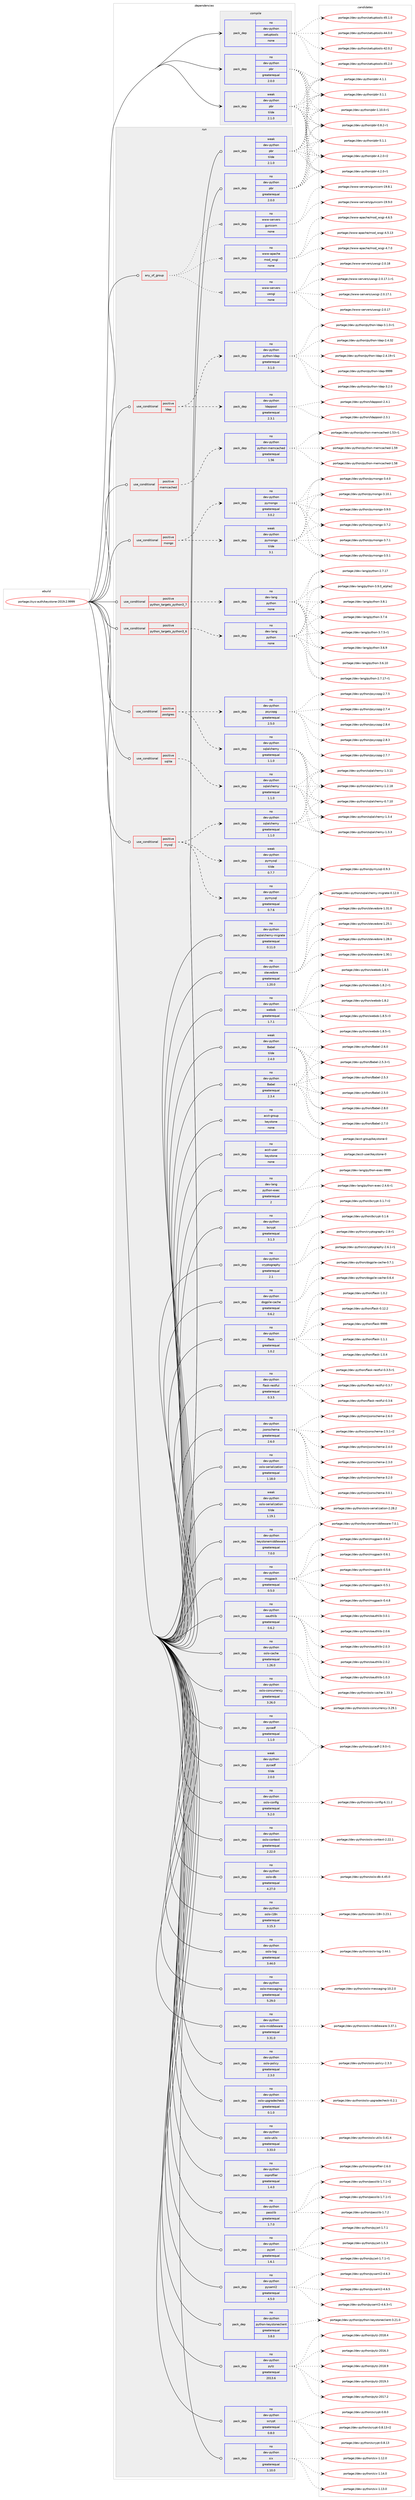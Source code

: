 digraph prolog {

# *************
# Graph options
# *************

newrank=true;
concentrate=true;
compound=true;
graph [rankdir=LR,fontname=Helvetica,fontsize=10,ranksep=1.5];#, ranksep=2.5, nodesep=0.2];
edge  [arrowhead=vee];
node  [fontname=Helvetica,fontsize=10];

# **********
# The ebuild
# **********

subgraph cluster_leftcol {
color=gray;
rank=same;
label=<<i>ebuild</i>>;
id [label="portage://sys-auth/keystone-2019.2.9999", color=red, width=4, href="../sys-auth/keystone-2019.2.9999.svg"];
}

# ****************
# The dependencies
# ****************

subgraph cluster_midcol {
color=gray;
label=<<i>dependencies</i>>;
subgraph cluster_compile {
fillcolor="#eeeeee";
style=filled;
label=<<i>compile</i>>;
subgraph pack45199 {
dependency58637 [label=<<TABLE BORDER="0" CELLBORDER="1" CELLSPACING="0" CELLPADDING="4" WIDTH="220"><TR><TD ROWSPAN="6" CELLPADDING="30">pack_dep</TD></TR><TR><TD WIDTH="110">no</TD></TR><TR><TD>dev-python</TD></TR><TR><TD>pbr</TD></TR><TR><TD>greaterequal</TD></TR><TR><TD>2.0.0</TD></TR></TABLE>>, shape=none, color=blue];
}
id:e -> dependency58637:w [weight=20,style="solid",arrowhead="vee"];
subgraph pack45200 {
dependency58638 [label=<<TABLE BORDER="0" CELLBORDER="1" CELLSPACING="0" CELLPADDING="4" WIDTH="220"><TR><TD ROWSPAN="6" CELLPADDING="30">pack_dep</TD></TR><TR><TD WIDTH="110">no</TD></TR><TR><TD>dev-python</TD></TR><TR><TD>setuptools</TD></TR><TR><TD>none</TD></TR><TR><TD></TD></TR></TABLE>>, shape=none, color=blue];
}
id:e -> dependency58638:w [weight=20,style="solid",arrowhead="vee"];
subgraph pack45201 {
dependency58639 [label=<<TABLE BORDER="0" CELLBORDER="1" CELLSPACING="0" CELLPADDING="4" WIDTH="220"><TR><TD ROWSPAN="6" CELLPADDING="30">pack_dep</TD></TR><TR><TD WIDTH="110">weak</TD></TR><TR><TD>dev-python</TD></TR><TR><TD>pbr</TD></TR><TR><TD>tilde</TD></TR><TR><TD>2.1.0</TD></TR></TABLE>>, shape=none, color=blue];
}
id:e -> dependency58639:w [weight=20,style="solid",arrowhead="vee"];
}
subgraph cluster_compileandrun {
fillcolor="#eeeeee";
style=filled;
label=<<i>compile and run</i>>;
}
subgraph cluster_run {
fillcolor="#eeeeee";
style=filled;
label=<<i>run</i>>;
subgraph any1172 {
dependency58640 [label=<<TABLE BORDER="0" CELLBORDER="1" CELLSPACING="0" CELLPADDING="4"><TR><TD CELLPADDING="10">any_of_group</TD></TR></TABLE>>, shape=none, color=red];subgraph pack45202 {
dependency58641 [label=<<TABLE BORDER="0" CELLBORDER="1" CELLSPACING="0" CELLPADDING="4" WIDTH="220"><TR><TD ROWSPAN="6" CELLPADDING="30">pack_dep</TD></TR><TR><TD WIDTH="110">no</TD></TR><TR><TD>www-servers</TD></TR><TR><TD>uwsgi</TD></TR><TR><TD>none</TD></TR><TR><TD></TD></TR></TABLE>>, shape=none, color=blue];
}
dependency58640:e -> dependency58641:w [weight=20,style="dotted",arrowhead="oinv"];
subgraph pack45203 {
dependency58642 [label=<<TABLE BORDER="0" CELLBORDER="1" CELLSPACING="0" CELLPADDING="4" WIDTH="220"><TR><TD ROWSPAN="6" CELLPADDING="30">pack_dep</TD></TR><TR><TD WIDTH="110">no</TD></TR><TR><TD>www-apache</TD></TR><TR><TD>mod_wsgi</TD></TR><TR><TD>none</TD></TR><TR><TD></TD></TR></TABLE>>, shape=none, color=blue];
}
dependency58640:e -> dependency58642:w [weight=20,style="dotted",arrowhead="oinv"];
subgraph pack45204 {
dependency58643 [label=<<TABLE BORDER="0" CELLBORDER="1" CELLSPACING="0" CELLPADDING="4" WIDTH="220"><TR><TD ROWSPAN="6" CELLPADDING="30">pack_dep</TD></TR><TR><TD WIDTH="110">no</TD></TR><TR><TD>www-servers</TD></TR><TR><TD>gunicorn</TD></TR><TR><TD>none</TD></TR><TR><TD></TD></TR></TABLE>>, shape=none, color=blue];
}
dependency58640:e -> dependency58643:w [weight=20,style="dotted",arrowhead="oinv"];
}
id:e -> dependency58640:w [weight=20,style="solid",arrowhead="odot"];
subgraph cond12187 {
dependency58644 [label=<<TABLE BORDER="0" CELLBORDER="1" CELLSPACING="0" CELLPADDING="4"><TR><TD ROWSPAN="3" CELLPADDING="10">use_conditional</TD></TR><TR><TD>positive</TD></TR><TR><TD>ldap</TD></TR></TABLE>>, shape=none, color=red];
subgraph pack45205 {
dependency58645 [label=<<TABLE BORDER="0" CELLBORDER="1" CELLSPACING="0" CELLPADDING="4" WIDTH="220"><TR><TD ROWSPAN="6" CELLPADDING="30">pack_dep</TD></TR><TR><TD WIDTH="110">no</TD></TR><TR><TD>dev-python</TD></TR><TR><TD>python-ldap</TD></TR><TR><TD>greaterequal</TD></TR><TR><TD>3.1.0</TD></TR></TABLE>>, shape=none, color=blue];
}
dependency58644:e -> dependency58645:w [weight=20,style="dashed",arrowhead="vee"];
subgraph pack45206 {
dependency58646 [label=<<TABLE BORDER="0" CELLBORDER="1" CELLSPACING="0" CELLPADDING="4" WIDTH="220"><TR><TD ROWSPAN="6" CELLPADDING="30">pack_dep</TD></TR><TR><TD WIDTH="110">no</TD></TR><TR><TD>dev-python</TD></TR><TR><TD>ldappool</TD></TR><TR><TD>greaterequal</TD></TR><TR><TD>2.3.1</TD></TR></TABLE>>, shape=none, color=blue];
}
dependency58644:e -> dependency58646:w [weight=20,style="dashed",arrowhead="vee"];
}
id:e -> dependency58644:w [weight=20,style="solid",arrowhead="odot"];
subgraph cond12188 {
dependency58647 [label=<<TABLE BORDER="0" CELLBORDER="1" CELLSPACING="0" CELLPADDING="4"><TR><TD ROWSPAN="3" CELLPADDING="10">use_conditional</TD></TR><TR><TD>positive</TD></TR><TR><TD>memcached</TD></TR></TABLE>>, shape=none, color=red];
subgraph pack45207 {
dependency58648 [label=<<TABLE BORDER="0" CELLBORDER="1" CELLSPACING="0" CELLPADDING="4" WIDTH="220"><TR><TD ROWSPAN="6" CELLPADDING="30">pack_dep</TD></TR><TR><TD WIDTH="110">no</TD></TR><TR><TD>dev-python</TD></TR><TR><TD>python-memcached</TD></TR><TR><TD>greaterequal</TD></TR><TR><TD>1.56</TD></TR></TABLE>>, shape=none, color=blue];
}
dependency58647:e -> dependency58648:w [weight=20,style="dashed",arrowhead="vee"];
}
id:e -> dependency58647:w [weight=20,style="solid",arrowhead="odot"];
subgraph cond12189 {
dependency58649 [label=<<TABLE BORDER="0" CELLBORDER="1" CELLSPACING="0" CELLPADDING="4"><TR><TD ROWSPAN="3" CELLPADDING="10">use_conditional</TD></TR><TR><TD>positive</TD></TR><TR><TD>mongo</TD></TR></TABLE>>, shape=none, color=red];
subgraph pack45208 {
dependency58650 [label=<<TABLE BORDER="0" CELLBORDER="1" CELLSPACING="0" CELLPADDING="4" WIDTH="220"><TR><TD ROWSPAN="6" CELLPADDING="30">pack_dep</TD></TR><TR><TD WIDTH="110">no</TD></TR><TR><TD>dev-python</TD></TR><TR><TD>pymongo</TD></TR><TR><TD>greaterequal</TD></TR><TR><TD>3.0.2</TD></TR></TABLE>>, shape=none, color=blue];
}
dependency58649:e -> dependency58650:w [weight=20,style="dashed",arrowhead="vee"];
subgraph pack45209 {
dependency58651 [label=<<TABLE BORDER="0" CELLBORDER="1" CELLSPACING="0" CELLPADDING="4" WIDTH="220"><TR><TD ROWSPAN="6" CELLPADDING="30">pack_dep</TD></TR><TR><TD WIDTH="110">weak</TD></TR><TR><TD>dev-python</TD></TR><TR><TD>pymongo</TD></TR><TR><TD>tilde</TD></TR><TR><TD>3.1</TD></TR></TABLE>>, shape=none, color=blue];
}
dependency58649:e -> dependency58651:w [weight=20,style="dashed",arrowhead="vee"];
}
id:e -> dependency58649:w [weight=20,style="solid",arrowhead="odot"];
subgraph cond12190 {
dependency58652 [label=<<TABLE BORDER="0" CELLBORDER="1" CELLSPACING="0" CELLPADDING="4"><TR><TD ROWSPAN="3" CELLPADDING="10">use_conditional</TD></TR><TR><TD>positive</TD></TR><TR><TD>mysql</TD></TR></TABLE>>, shape=none, color=red];
subgraph pack45210 {
dependency58653 [label=<<TABLE BORDER="0" CELLBORDER="1" CELLSPACING="0" CELLPADDING="4" WIDTH="220"><TR><TD ROWSPAN="6" CELLPADDING="30">pack_dep</TD></TR><TR><TD WIDTH="110">no</TD></TR><TR><TD>dev-python</TD></TR><TR><TD>pymysql</TD></TR><TR><TD>greaterequal</TD></TR><TR><TD>0.7.6</TD></TR></TABLE>>, shape=none, color=blue];
}
dependency58652:e -> dependency58653:w [weight=20,style="dashed",arrowhead="vee"];
subgraph pack45211 {
dependency58654 [label=<<TABLE BORDER="0" CELLBORDER="1" CELLSPACING="0" CELLPADDING="4" WIDTH="220"><TR><TD ROWSPAN="6" CELLPADDING="30">pack_dep</TD></TR><TR><TD WIDTH="110">weak</TD></TR><TR><TD>dev-python</TD></TR><TR><TD>pymysql</TD></TR><TR><TD>tilde</TD></TR><TR><TD>0.7.7</TD></TR></TABLE>>, shape=none, color=blue];
}
dependency58652:e -> dependency58654:w [weight=20,style="dashed",arrowhead="vee"];
subgraph pack45212 {
dependency58655 [label=<<TABLE BORDER="0" CELLBORDER="1" CELLSPACING="0" CELLPADDING="4" WIDTH="220"><TR><TD ROWSPAN="6" CELLPADDING="30">pack_dep</TD></TR><TR><TD WIDTH="110">no</TD></TR><TR><TD>dev-python</TD></TR><TR><TD>sqlalchemy</TD></TR><TR><TD>greaterequal</TD></TR><TR><TD>1.1.0</TD></TR></TABLE>>, shape=none, color=blue];
}
dependency58652:e -> dependency58655:w [weight=20,style="dashed",arrowhead="vee"];
}
id:e -> dependency58652:w [weight=20,style="solid",arrowhead="odot"];
subgraph cond12191 {
dependency58656 [label=<<TABLE BORDER="0" CELLBORDER="1" CELLSPACING="0" CELLPADDING="4"><TR><TD ROWSPAN="3" CELLPADDING="10">use_conditional</TD></TR><TR><TD>positive</TD></TR><TR><TD>postgres</TD></TR></TABLE>>, shape=none, color=red];
subgraph pack45213 {
dependency58657 [label=<<TABLE BORDER="0" CELLBORDER="1" CELLSPACING="0" CELLPADDING="4" WIDTH="220"><TR><TD ROWSPAN="6" CELLPADDING="30">pack_dep</TD></TR><TR><TD WIDTH="110">no</TD></TR><TR><TD>dev-python</TD></TR><TR><TD>psycopg</TD></TR><TR><TD>greaterequal</TD></TR><TR><TD>2.5.0</TD></TR></TABLE>>, shape=none, color=blue];
}
dependency58656:e -> dependency58657:w [weight=20,style="dashed",arrowhead="vee"];
subgraph pack45214 {
dependency58658 [label=<<TABLE BORDER="0" CELLBORDER="1" CELLSPACING="0" CELLPADDING="4" WIDTH="220"><TR><TD ROWSPAN="6" CELLPADDING="30">pack_dep</TD></TR><TR><TD WIDTH="110">no</TD></TR><TR><TD>dev-python</TD></TR><TR><TD>sqlalchemy</TD></TR><TR><TD>greaterequal</TD></TR><TR><TD>1.1.0</TD></TR></TABLE>>, shape=none, color=blue];
}
dependency58656:e -> dependency58658:w [weight=20,style="dashed",arrowhead="vee"];
}
id:e -> dependency58656:w [weight=20,style="solid",arrowhead="odot"];
subgraph cond12192 {
dependency58659 [label=<<TABLE BORDER="0" CELLBORDER="1" CELLSPACING="0" CELLPADDING="4"><TR><TD ROWSPAN="3" CELLPADDING="10">use_conditional</TD></TR><TR><TD>positive</TD></TR><TR><TD>python_targets_python3_6</TD></TR></TABLE>>, shape=none, color=red];
subgraph pack45215 {
dependency58660 [label=<<TABLE BORDER="0" CELLBORDER="1" CELLSPACING="0" CELLPADDING="4" WIDTH="220"><TR><TD ROWSPAN="6" CELLPADDING="30">pack_dep</TD></TR><TR><TD WIDTH="110">no</TD></TR><TR><TD>dev-lang</TD></TR><TR><TD>python</TD></TR><TR><TD>none</TD></TR><TR><TD></TD></TR></TABLE>>, shape=none, color=blue];
}
dependency58659:e -> dependency58660:w [weight=20,style="dashed",arrowhead="vee"];
}
id:e -> dependency58659:w [weight=20,style="solid",arrowhead="odot"];
subgraph cond12193 {
dependency58661 [label=<<TABLE BORDER="0" CELLBORDER="1" CELLSPACING="0" CELLPADDING="4"><TR><TD ROWSPAN="3" CELLPADDING="10">use_conditional</TD></TR><TR><TD>positive</TD></TR><TR><TD>python_targets_python3_7</TD></TR></TABLE>>, shape=none, color=red];
subgraph pack45216 {
dependency58662 [label=<<TABLE BORDER="0" CELLBORDER="1" CELLSPACING="0" CELLPADDING="4" WIDTH="220"><TR><TD ROWSPAN="6" CELLPADDING="30">pack_dep</TD></TR><TR><TD WIDTH="110">no</TD></TR><TR><TD>dev-lang</TD></TR><TR><TD>python</TD></TR><TR><TD>none</TD></TR><TR><TD></TD></TR></TABLE>>, shape=none, color=blue];
}
dependency58661:e -> dependency58662:w [weight=20,style="dashed",arrowhead="vee"];
}
id:e -> dependency58661:w [weight=20,style="solid",arrowhead="odot"];
subgraph cond12194 {
dependency58663 [label=<<TABLE BORDER="0" CELLBORDER="1" CELLSPACING="0" CELLPADDING="4"><TR><TD ROWSPAN="3" CELLPADDING="10">use_conditional</TD></TR><TR><TD>positive</TD></TR><TR><TD>sqlite</TD></TR></TABLE>>, shape=none, color=red];
subgraph pack45217 {
dependency58664 [label=<<TABLE BORDER="0" CELLBORDER="1" CELLSPACING="0" CELLPADDING="4" WIDTH="220"><TR><TD ROWSPAN="6" CELLPADDING="30">pack_dep</TD></TR><TR><TD WIDTH="110">no</TD></TR><TR><TD>dev-python</TD></TR><TR><TD>sqlalchemy</TD></TR><TR><TD>greaterequal</TD></TR><TR><TD>1.1.0</TD></TR></TABLE>>, shape=none, color=blue];
}
dependency58663:e -> dependency58664:w [weight=20,style="dashed",arrowhead="vee"];
}
id:e -> dependency58663:w [weight=20,style="solid",arrowhead="odot"];
subgraph pack45218 {
dependency58665 [label=<<TABLE BORDER="0" CELLBORDER="1" CELLSPACING="0" CELLPADDING="4" WIDTH="220"><TR><TD ROWSPAN="6" CELLPADDING="30">pack_dep</TD></TR><TR><TD WIDTH="110">no</TD></TR><TR><TD>acct-group</TD></TR><TR><TD>keystone</TD></TR><TR><TD>none</TD></TR><TR><TD></TD></TR></TABLE>>, shape=none, color=blue];
}
id:e -> dependency58665:w [weight=20,style="solid",arrowhead="odot"];
subgraph pack45219 {
dependency58666 [label=<<TABLE BORDER="0" CELLBORDER="1" CELLSPACING="0" CELLPADDING="4" WIDTH="220"><TR><TD ROWSPAN="6" CELLPADDING="30">pack_dep</TD></TR><TR><TD WIDTH="110">no</TD></TR><TR><TD>acct-user</TD></TR><TR><TD>keystone</TD></TR><TR><TD>none</TD></TR><TR><TD></TD></TR></TABLE>>, shape=none, color=blue];
}
id:e -> dependency58666:w [weight=20,style="solid",arrowhead="odot"];
subgraph pack45220 {
dependency58667 [label=<<TABLE BORDER="0" CELLBORDER="1" CELLSPACING="0" CELLPADDING="4" WIDTH="220"><TR><TD ROWSPAN="6" CELLPADDING="30">pack_dep</TD></TR><TR><TD WIDTH="110">no</TD></TR><TR><TD>dev-lang</TD></TR><TR><TD>python-exec</TD></TR><TR><TD>greaterequal</TD></TR><TR><TD>2</TD></TR></TABLE>>, shape=none, color=blue];
}
id:e -> dependency58667:w [weight=20,style="solid",arrowhead="odot"];
subgraph pack45221 {
dependency58668 [label=<<TABLE BORDER="0" CELLBORDER="1" CELLSPACING="0" CELLPADDING="4" WIDTH="220"><TR><TD ROWSPAN="6" CELLPADDING="30">pack_dep</TD></TR><TR><TD WIDTH="110">no</TD></TR><TR><TD>dev-python</TD></TR><TR><TD>Babel</TD></TR><TR><TD>greaterequal</TD></TR><TR><TD>2.3.4</TD></TR></TABLE>>, shape=none, color=blue];
}
id:e -> dependency58668:w [weight=20,style="solid",arrowhead="odot"];
subgraph pack45222 {
dependency58669 [label=<<TABLE BORDER="0" CELLBORDER="1" CELLSPACING="0" CELLPADDING="4" WIDTH="220"><TR><TD ROWSPAN="6" CELLPADDING="30">pack_dep</TD></TR><TR><TD WIDTH="110">no</TD></TR><TR><TD>dev-python</TD></TR><TR><TD>bcrypt</TD></TR><TR><TD>greaterequal</TD></TR><TR><TD>3.1.3</TD></TR></TABLE>>, shape=none, color=blue];
}
id:e -> dependency58669:w [weight=20,style="solid",arrowhead="odot"];
subgraph pack45223 {
dependency58670 [label=<<TABLE BORDER="0" CELLBORDER="1" CELLSPACING="0" CELLPADDING="4" WIDTH="220"><TR><TD ROWSPAN="6" CELLPADDING="30">pack_dep</TD></TR><TR><TD WIDTH="110">no</TD></TR><TR><TD>dev-python</TD></TR><TR><TD>cryptography</TD></TR><TR><TD>greaterequal</TD></TR><TR><TD>2.1</TD></TR></TABLE>>, shape=none, color=blue];
}
id:e -> dependency58670:w [weight=20,style="solid",arrowhead="odot"];
subgraph pack45224 {
dependency58671 [label=<<TABLE BORDER="0" CELLBORDER="1" CELLSPACING="0" CELLPADDING="4" WIDTH="220"><TR><TD ROWSPAN="6" CELLPADDING="30">pack_dep</TD></TR><TR><TD WIDTH="110">no</TD></TR><TR><TD>dev-python</TD></TR><TR><TD>dogpile-cache</TD></TR><TR><TD>greaterequal</TD></TR><TR><TD>0.6.2</TD></TR></TABLE>>, shape=none, color=blue];
}
id:e -> dependency58671:w [weight=20,style="solid",arrowhead="odot"];
subgraph pack45225 {
dependency58672 [label=<<TABLE BORDER="0" CELLBORDER="1" CELLSPACING="0" CELLPADDING="4" WIDTH="220"><TR><TD ROWSPAN="6" CELLPADDING="30">pack_dep</TD></TR><TR><TD WIDTH="110">no</TD></TR><TR><TD>dev-python</TD></TR><TR><TD>flask</TD></TR><TR><TD>greaterequal</TD></TR><TR><TD>1.0.2</TD></TR></TABLE>>, shape=none, color=blue];
}
id:e -> dependency58672:w [weight=20,style="solid",arrowhead="odot"];
subgraph pack45226 {
dependency58673 [label=<<TABLE BORDER="0" CELLBORDER="1" CELLSPACING="0" CELLPADDING="4" WIDTH="220"><TR><TD ROWSPAN="6" CELLPADDING="30">pack_dep</TD></TR><TR><TD WIDTH="110">no</TD></TR><TR><TD>dev-python</TD></TR><TR><TD>flask-restful</TD></TR><TR><TD>greaterequal</TD></TR><TR><TD>0.3.5</TD></TR></TABLE>>, shape=none, color=blue];
}
id:e -> dependency58673:w [weight=20,style="solid",arrowhead="odot"];
subgraph pack45227 {
dependency58674 [label=<<TABLE BORDER="0" CELLBORDER="1" CELLSPACING="0" CELLPADDING="4" WIDTH="220"><TR><TD ROWSPAN="6" CELLPADDING="30">pack_dep</TD></TR><TR><TD WIDTH="110">no</TD></TR><TR><TD>dev-python</TD></TR><TR><TD>jsonschema</TD></TR><TR><TD>greaterequal</TD></TR><TR><TD>2.6.0</TD></TR></TABLE>>, shape=none, color=blue];
}
id:e -> dependency58674:w [weight=20,style="solid",arrowhead="odot"];
subgraph pack45228 {
dependency58675 [label=<<TABLE BORDER="0" CELLBORDER="1" CELLSPACING="0" CELLPADDING="4" WIDTH="220"><TR><TD ROWSPAN="6" CELLPADDING="30">pack_dep</TD></TR><TR><TD WIDTH="110">no</TD></TR><TR><TD>dev-python</TD></TR><TR><TD>keystonemiddleware</TD></TR><TR><TD>greaterequal</TD></TR><TR><TD>7.0.0</TD></TR></TABLE>>, shape=none, color=blue];
}
id:e -> dependency58675:w [weight=20,style="solid",arrowhead="odot"];
subgraph pack45229 {
dependency58676 [label=<<TABLE BORDER="0" CELLBORDER="1" CELLSPACING="0" CELLPADDING="4" WIDTH="220"><TR><TD ROWSPAN="6" CELLPADDING="30">pack_dep</TD></TR><TR><TD WIDTH="110">no</TD></TR><TR><TD>dev-python</TD></TR><TR><TD>msgpack</TD></TR><TR><TD>greaterequal</TD></TR><TR><TD>0.5.0</TD></TR></TABLE>>, shape=none, color=blue];
}
id:e -> dependency58676:w [weight=20,style="solid",arrowhead="odot"];
subgraph pack45230 {
dependency58677 [label=<<TABLE BORDER="0" CELLBORDER="1" CELLSPACING="0" CELLPADDING="4" WIDTH="220"><TR><TD ROWSPAN="6" CELLPADDING="30">pack_dep</TD></TR><TR><TD WIDTH="110">no</TD></TR><TR><TD>dev-python</TD></TR><TR><TD>oauthlib</TD></TR><TR><TD>greaterequal</TD></TR><TR><TD>0.6.2</TD></TR></TABLE>>, shape=none, color=blue];
}
id:e -> dependency58677:w [weight=20,style="solid",arrowhead="odot"];
subgraph pack45231 {
dependency58678 [label=<<TABLE BORDER="0" CELLBORDER="1" CELLSPACING="0" CELLPADDING="4" WIDTH="220"><TR><TD ROWSPAN="6" CELLPADDING="30">pack_dep</TD></TR><TR><TD WIDTH="110">no</TD></TR><TR><TD>dev-python</TD></TR><TR><TD>oslo-cache</TD></TR><TR><TD>greaterequal</TD></TR><TR><TD>1.26.0</TD></TR></TABLE>>, shape=none, color=blue];
}
id:e -> dependency58678:w [weight=20,style="solid",arrowhead="odot"];
subgraph pack45232 {
dependency58679 [label=<<TABLE BORDER="0" CELLBORDER="1" CELLSPACING="0" CELLPADDING="4" WIDTH="220"><TR><TD ROWSPAN="6" CELLPADDING="30">pack_dep</TD></TR><TR><TD WIDTH="110">no</TD></TR><TR><TD>dev-python</TD></TR><TR><TD>oslo-concurrency</TD></TR><TR><TD>greaterequal</TD></TR><TR><TD>3.26.0</TD></TR></TABLE>>, shape=none, color=blue];
}
id:e -> dependency58679:w [weight=20,style="solid",arrowhead="odot"];
subgraph pack45233 {
dependency58680 [label=<<TABLE BORDER="0" CELLBORDER="1" CELLSPACING="0" CELLPADDING="4" WIDTH="220"><TR><TD ROWSPAN="6" CELLPADDING="30">pack_dep</TD></TR><TR><TD WIDTH="110">no</TD></TR><TR><TD>dev-python</TD></TR><TR><TD>oslo-config</TD></TR><TR><TD>greaterequal</TD></TR><TR><TD>5.2.0</TD></TR></TABLE>>, shape=none, color=blue];
}
id:e -> dependency58680:w [weight=20,style="solid",arrowhead="odot"];
subgraph pack45234 {
dependency58681 [label=<<TABLE BORDER="0" CELLBORDER="1" CELLSPACING="0" CELLPADDING="4" WIDTH="220"><TR><TD ROWSPAN="6" CELLPADDING="30">pack_dep</TD></TR><TR><TD WIDTH="110">no</TD></TR><TR><TD>dev-python</TD></TR><TR><TD>oslo-context</TD></TR><TR><TD>greaterequal</TD></TR><TR><TD>2.22.0</TD></TR></TABLE>>, shape=none, color=blue];
}
id:e -> dependency58681:w [weight=20,style="solid",arrowhead="odot"];
subgraph pack45235 {
dependency58682 [label=<<TABLE BORDER="0" CELLBORDER="1" CELLSPACING="0" CELLPADDING="4" WIDTH="220"><TR><TD ROWSPAN="6" CELLPADDING="30">pack_dep</TD></TR><TR><TD WIDTH="110">no</TD></TR><TR><TD>dev-python</TD></TR><TR><TD>oslo-db</TD></TR><TR><TD>greaterequal</TD></TR><TR><TD>4.27.0</TD></TR></TABLE>>, shape=none, color=blue];
}
id:e -> dependency58682:w [weight=20,style="solid",arrowhead="odot"];
subgraph pack45236 {
dependency58683 [label=<<TABLE BORDER="0" CELLBORDER="1" CELLSPACING="0" CELLPADDING="4" WIDTH="220"><TR><TD ROWSPAN="6" CELLPADDING="30">pack_dep</TD></TR><TR><TD WIDTH="110">no</TD></TR><TR><TD>dev-python</TD></TR><TR><TD>oslo-i18n</TD></TR><TR><TD>greaterequal</TD></TR><TR><TD>3.15.3</TD></TR></TABLE>>, shape=none, color=blue];
}
id:e -> dependency58683:w [weight=20,style="solid",arrowhead="odot"];
subgraph pack45237 {
dependency58684 [label=<<TABLE BORDER="0" CELLBORDER="1" CELLSPACING="0" CELLPADDING="4" WIDTH="220"><TR><TD ROWSPAN="6" CELLPADDING="30">pack_dep</TD></TR><TR><TD WIDTH="110">no</TD></TR><TR><TD>dev-python</TD></TR><TR><TD>oslo-log</TD></TR><TR><TD>greaterequal</TD></TR><TR><TD>3.44.0</TD></TR></TABLE>>, shape=none, color=blue];
}
id:e -> dependency58684:w [weight=20,style="solid",arrowhead="odot"];
subgraph pack45238 {
dependency58685 [label=<<TABLE BORDER="0" CELLBORDER="1" CELLSPACING="0" CELLPADDING="4" WIDTH="220"><TR><TD ROWSPAN="6" CELLPADDING="30">pack_dep</TD></TR><TR><TD WIDTH="110">no</TD></TR><TR><TD>dev-python</TD></TR><TR><TD>oslo-messaging</TD></TR><TR><TD>greaterequal</TD></TR><TR><TD>5.29.0</TD></TR></TABLE>>, shape=none, color=blue];
}
id:e -> dependency58685:w [weight=20,style="solid",arrowhead="odot"];
subgraph pack45239 {
dependency58686 [label=<<TABLE BORDER="0" CELLBORDER="1" CELLSPACING="0" CELLPADDING="4" WIDTH="220"><TR><TD ROWSPAN="6" CELLPADDING="30">pack_dep</TD></TR><TR><TD WIDTH="110">no</TD></TR><TR><TD>dev-python</TD></TR><TR><TD>oslo-middleware</TD></TR><TR><TD>greaterequal</TD></TR><TR><TD>3.31.0</TD></TR></TABLE>>, shape=none, color=blue];
}
id:e -> dependency58686:w [weight=20,style="solid",arrowhead="odot"];
subgraph pack45240 {
dependency58687 [label=<<TABLE BORDER="0" CELLBORDER="1" CELLSPACING="0" CELLPADDING="4" WIDTH="220"><TR><TD ROWSPAN="6" CELLPADDING="30">pack_dep</TD></TR><TR><TD WIDTH="110">no</TD></TR><TR><TD>dev-python</TD></TR><TR><TD>oslo-policy</TD></TR><TR><TD>greaterequal</TD></TR><TR><TD>2.3.0</TD></TR></TABLE>>, shape=none, color=blue];
}
id:e -> dependency58687:w [weight=20,style="solid",arrowhead="odot"];
subgraph pack45241 {
dependency58688 [label=<<TABLE BORDER="0" CELLBORDER="1" CELLSPACING="0" CELLPADDING="4" WIDTH="220"><TR><TD ROWSPAN="6" CELLPADDING="30">pack_dep</TD></TR><TR><TD WIDTH="110">no</TD></TR><TR><TD>dev-python</TD></TR><TR><TD>oslo-serialization</TD></TR><TR><TD>greaterequal</TD></TR><TR><TD>1.18.0</TD></TR></TABLE>>, shape=none, color=blue];
}
id:e -> dependency58688:w [weight=20,style="solid",arrowhead="odot"];
subgraph pack45242 {
dependency58689 [label=<<TABLE BORDER="0" CELLBORDER="1" CELLSPACING="0" CELLPADDING="4" WIDTH="220"><TR><TD ROWSPAN="6" CELLPADDING="30">pack_dep</TD></TR><TR><TD WIDTH="110">no</TD></TR><TR><TD>dev-python</TD></TR><TR><TD>oslo-upgradecheck</TD></TR><TR><TD>greaterequal</TD></TR><TR><TD>0.1.0</TD></TR></TABLE>>, shape=none, color=blue];
}
id:e -> dependency58689:w [weight=20,style="solid",arrowhead="odot"];
subgraph pack45243 {
dependency58690 [label=<<TABLE BORDER="0" CELLBORDER="1" CELLSPACING="0" CELLPADDING="4" WIDTH="220"><TR><TD ROWSPAN="6" CELLPADDING="30">pack_dep</TD></TR><TR><TD WIDTH="110">no</TD></TR><TR><TD>dev-python</TD></TR><TR><TD>oslo-utils</TD></TR><TR><TD>greaterequal</TD></TR><TR><TD>3.33.0</TD></TR></TABLE>>, shape=none, color=blue];
}
id:e -> dependency58690:w [weight=20,style="solid",arrowhead="odot"];
subgraph pack45244 {
dependency58691 [label=<<TABLE BORDER="0" CELLBORDER="1" CELLSPACING="0" CELLPADDING="4" WIDTH="220"><TR><TD ROWSPAN="6" CELLPADDING="30">pack_dep</TD></TR><TR><TD WIDTH="110">no</TD></TR><TR><TD>dev-python</TD></TR><TR><TD>osprofiler</TD></TR><TR><TD>greaterequal</TD></TR><TR><TD>1.4.0</TD></TR></TABLE>>, shape=none, color=blue];
}
id:e -> dependency58691:w [weight=20,style="solid",arrowhead="odot"];
subgraph pack45245 {
dependency58692 [label=<<TABLE BORDER="0" CELLBORDER="1" CELLSPACING="0" CELLPADDING="4" WIDTH="220"><TR><TD ROWSPAN="6" CELLPADDING="30">pack_dep</TD></TR><TR><TD WIDTH="110">no</TD></TR><TR><TD>dev-python</TD></TR><TR><TD>passlib</TD></TR><TR><TD>greaterequal</TD></TR><TR><TD>1.7.0</TD></TR></TABLE>>, shape=none, color=blue];
}
id:e -> dependency58692:w [weight=20,style="solid",arrowhead="odot"];
subgraph pack45246 {
dependency58693 [label=<<TABLE BORDER="0" CELLBORDER="1" CELLSPACING="0" CELLPADDING="4" WIDTH="220"><TR><TD ROWSPAN="6" CELLPADDING="30">pack_dep</TD></TR><TR><TD WIDTH="110">no</TD></TR><TR><TD>dev-python</TD></TR><TR><TD>pbr</TD></TR><TR><TD>greaterequal</TD></TR><TR><TD>2.0.0</TD></TR></TABLE>>, shape=none, color=blue];
}
id:e -> dependency58693:w [weight=20,style="solid",arrowhead="odot"];
subgraph pack45247 {
dependency58694 [label=<<TABLE BORDER="0" CELLBORDER="1" CELLSPACING="0" CELLPADDING="4" WIDTH="220"><TR><TD ROWSPAN="6" CELLPADDING="30">pack_dep</TD></TR><TR><TD WIDTH="110">no</TD></TR><TR><TD>dev-python</TD></TR><TR><TD>pycadf</TD></TR><TR><TD>greaterequal</TD></TR><TR><TD>1.1.0</TD></TR></TABLE>>, shape=none, color=blue];
}
id:e -> dependency58694:w [weight=20,style="solid",arrowhead="odot"];
subgraph pack45248 {
dependency58695 [label=<<TABLE BORDER="0" CELLBORDER="1" CELLSPACING="0" CELLPADDING="4" WIDTH="220"><TR><TD ROWSPAN="6" CELLPADDING="30">pack_dep</TD></TR><TR><TD WIDTH="110">no</TD></TR><TR><TD>dev-python</TD></TR><TR><TD>pyjwt</TD></TR><TR><TD>greaterequal</TD></TR><TR><TD>1.6.1</TD></TR></TABLE>>, shape=none, color=blue];
}
id:e -> dependency58695:w [weight=20,style="solid",arrowhead="odot"];
subgraph pack45249 {
dependency58696 [label=<<TABLE BORDER="0" CELLBORDER="1" CELLSPACING="0" CELLPADDING="4" WIDTH="220"><TR><TD ROWSPAN="6" CELLPADDING="30">pack_dep</TD></TR><TR><TD WIDTH="110">no</TD></TR><TR><TD>dev-python</TD></TR><TR><TD>pysaml2</TD></TR><TR><TD>greaterequal</TD></TR><TR><TD>4.5.0</TD></TR></TABLE>>, shape=none, color=blue];
}
id:e -> dependency58696:w [weight=20,style="solid",arrowhead="odot"];
subgraph pack45250 {
dependency58697 [label=<<TABLE BORDER="0" CELLBORDER="1" CELLSPACING="0" CELLPADDING="4" WIDTH="220"><TR><TD ROWSPAN="6" CELLPADDING="30">pack_dep</TD></TR><TR><TD WIDTH="110">no</TD></TR><TR><TD>dev-python</TD></TR><TR><TD>python-keystoneclient</TD></TR><TR><TD>greaterequal</TD></TR><TR><TD>3.8.0</TD></TR></TABLE>>, shape=none, color=blue];
}
id:e -> dependency58697:w [weight=20,style="solid",arrowhead="odot"];
subgraph pack45251 {
dependency58698 [label=<<TABLE BORDER="0" CELLBORDER="1" CELLSPACING="0" CELLPADDING="4" WIDTH="220"><TR><TD ROWSPAN="6" CELLPADDING="30">pack_dep</TD></TR><TR><TD WIDTH="110">no</TD></TR><TR><TD>dev-python</TD></TR><TR><TD>pytz</TD></TR><TR><TD>greaterequal</TD></TR><TR><TD>2013.6</TD></TR></TABLE>>, shape=none, color=blue];
}
id:e -> dependency58698:w [weight=20,style="solid",arrowhead="odot"];
subgraph pack45252 {
dependency58699 [label=<<TABLE BORDER="0" CELLBORDER="1" CELLSPACING="0" CELLPADDING="4" WIDTH="220"><TR><TD ROWSPAN="6" CELLPADDING="30">pack_dep</TD></TR><TR><TD WIDTH="110">no</TD></TR><TR><TD>dev-python</TD></TR><TR><TD>scrypt</TD></TR><TR><TD>greaterequal</TD></TR><TR><TD>0.8.0</TD></TR></TABLE>>, shape=none, color=blue];
}
id:e -> dependency58699:w [weight=20,style="solid",arrowhead="odot"];
subgraph pack45253 {
dependency58700 [label=<<TABLE BORDER="0" CELLBORDER="1" CELLSPACING="0" CELLPADDING="4" WIDTH="220"><TR><TD ROWSPAN="6" CELLPADDING="30">pack_dep</TD></TR><TR><TD WIDTH="110">no</TD></TR><TR><TD>dev-python</TD></TR><TR><TD>six</TD></TR><TR><TD>greaterequal</TD></TR><TR><TD>1.10.0</TD></TR></TABLE>>, shape=none, color=blue];
}
id:e -> dependency58700:w [weight=20,style="solid",arrowhead="odot"];
subgraph pack45254 {
dependency58701 [label=<<TABLE BORDER="0" CELLBORDER="1" CELLSPACING="0" CELLPADDING="4" WIDTH="220"><TR><TD ROWSPAN="6" CELLPADDING="30">pack_dep</TD></TR><TR><TD WIDTH="110">no</TD></TR><TR><TD>dev-python</TD></TR><TR><TD>sqlalchemy-migrate</TD></TR><TR><TD>greaterequal</TD></TR><TR><TD>0.11.0</TD></TR></TABLE>>, shape=none, color=blue];
}
id:e -> dependency58701:w [weight=20,style="solid",arrowhead="odot"];
subgraph pack45255 {
dependency58702 [label=<<TABLE BORDER="0" CELLBORDER="1" CELLSPACING="0" CELLPADDING="4" WIDTH="220"><TR><TD ROWSPAN="6" CELLPADDING="30">pack_dep</TD></TR><TR><TD WIDTH="110">no</TD></TR><TR><TD>dev-python</TD></TR><TR><TD>stevedore</TD></TR><TR><TD>greaterequal</TD></TR><TR><TD>1.20.0</TD></TR></TABLE>>, shape=none, color=blue];
}
id:e -> dependency58702:w [weight=20,style="solid",arrowhead="odot"];
subgraph pack45256 {
dependency58703 [label=<<TABLE BORDER="0" CELLBORDER="1" CELLSPACING="0" CELLPADDING="4" WIDTH="220"><TR><TD ROWSPAN="6" CELLPADDING="30">pack_dep</TD></TR><TR><TD WIDTH="110">no</TD></TR><TR><TD>dev-python</TD></TR><TR><TD>webob</TD></TR><TR><TD>greaterequal</TD></TR><TR><TD>1.7.1</TD></TR></TABLE>>, shape=none, color=blue];
}
id:e -> dependency58703:w [weight=20,style="solid",arrowhead="odot"];
subgraph pack45257 {
dependency58704 [label=<<TABLE BORDER="0" CELLBORDER="1" CELLSPACING="0" CELLPADDING="4" WIDTH="220"><TR><TD ROWSPAN="6" CELLPADDING="30">pack_dep</TD></TR><TR><TD WIDTH="110">weak</TD></TR><TR><TD>dev-python</TD></TR><TR><TD>Babel</TD></TR><TR><TD>tilde</TD></TR><TR><TD>2.4.0</TD></TR></TABLE>>, shape=none, color=blue];
}
id:e -> dependency58704:w [weight=20,style="solid",arrowhead="odot"];
subgraph pack45258 {
dependency58705 [label=<<TABLE BORDER="0" CELLBORDER="1" CELLSPACING="0" CELLPADDING="4" WIDTH="220"><TR><TD ROWSPAN="6" CELLPADDING="30">pack_dep</TD></TR><TR><TD WIDTH="110">weak</TD></TR><TR><TD>dev-python</TD></TR><TR><TD>oslo-serialization</TD></TR><TR><TD>tilde</TD></TR><TR><TD>1.19.1</TD></TR></TABLE>>, shape=none, color=blue];
}
id:e -> dependency58705:w [weight=20,style="solid",arrowhead="odot"];
subgraph pack45259 {
dependency58706 [label=<<TABLE BORDER="0" CELLBORDER="1" CELLSPACING="0" CELLPADDING="4" WIDTH="220"><TR><TD ROWSPAN="6" CELLPADDING="30">pack_dep</TD></TR><TR><TD WIDTH="110">weak</TD></TR><TR><TD>dev-python</TD></TR><TR><TD>pbr</TD></TR><TR><TD>tilde</TD></TR><TR><TD>2.1.0</TD></TR></TABLE>>, shape=none, color=blue];
}
id:e -> dependency58706:w [weight=20,style="solid",arrowhead="odot"];
subgraph pack45260 {
dependency58707 [label=<<TABLE BORDER="0" CELLBORDER="1" CELLSPACING="0" CELLPADDING="4" WIDTH="220"><TR><TD ROWSPAN="6" CELLPADDING="30">pack_dep</TD></TR><TR><TD WIDTH="110">weak</TD></TR><TR><TD>dev-python</TD></TR><TR><TD>pycadf</TD></TR><TR><TD>tilde</TD></TR><TR><TD>2.0.0</TD></TR></TABLE>>, shape=none, color=blue];
}
id:e -> dependency58707:w [weight=20,style="solid",arrowhead="odot"];
}
}

# **************
# The candidates
# **************

subgraph cluster_choices {
rank=same;
color=gray;
label=<<i>candidates</i>>;

subgraph choice45199 {
color=black;
nodesep=1;
choice100101118451121211161041111104711298114455346494649 [label="portage://dev-python/pbr-5.1.1", color=red, width=4,href="../dev-python/pbr-5.1.1.svg"];
choice1001011184511212111610411111047112981144552465046484511450 [label="portage://dev-python/pbr-4.2.0-r2", color=red, width=4,href="../dev-python/pbr-4.2.0-r2.svg"];
choice1001011184511212111610411111047112981144552465046484511449 [label="portage://dev-python/pbr-4.2.0-r1", color=red, width=4,href="../dev-python/pbr-4.2.0-r1.svg"];
choice100101118451121211161041111104711298114455246494649 [label="portage://dev-python/pbr-4.1.1", color=red, width=4,href="../dev-python/pbr-4.1.1.svg"];
choice100101118451121211161041111104711298114455146494649 [label="portage://dev-python/pbr-3.1.1", color=red, width=4,href="../dev-python/pbr-3.1.1.svg"];
choice100101118451121211161041111104711298114454946494846484511449 [label="portage://dev-python/pbr-1.10.0-r1", color=red, width=4,href="../dev-python/pbr-1.10.0-r1.svg"];
choice1001011184511212111610411111047112981144548465646504511449 [label="portage://dev-python/pbr-0.8.2-r1", color=red, width=4,href="../dev-python/pbr-0.8.2-r1.svg"];
dependency58637:e -> choice100101118451121211161041111104711298114455346494649:w [style=dotted,weight="100"];
dependency58637:e -> choice1001011184511212111610411111047112981144552465046484511450:w [style=dotted,weight="100"];
dependency58637:e -> choice1001011184511212111610411111047112981144552465046484511449:w [style=dotted,weight="100"];
dependency58637:e -> choice100101118451121211161041111104711298114455246494649:w [style=dotted,weight="100"];
dependency58637:e -> choice100101118451121211161041111104711298114455146494649:w [style=dotted,weight="100"];
dependency58637:e -> choice100101118451121211161041111104711298114454946494846484511449:w [style=dotted,weight="100"];
dependency58637:e -> choice1001011184511212111610411111047112981144548465646504511449:w [style=dotted,weight="100"];
}
subgraph choice45200 {
color=black;
nodesep=1;
choice100101118451121211161041111104711510111611711211611111110811545525346504648 [label="portage://dev-python/setuptools-45.2.0", color=red, width=4,href="../dev-python/setuptools-45.2.0.svg"];
choice100101118451121211161041111104711510111611711211611111110811545525346494648 [label="portage://dev-python/setuptools-45.1.0", color=red, width=4,href="../dev-python/setuptools-45.1.0.svg"];
choice100101118451121211161041111104711510111611711211611111110811545525246484648 [label="portage://dev-python/setuptools-44.0.0", color=red, width=4,href="../dev-python/setuptools-44.0.0.svg"];
choice100101118451121211161041111104711510111611711211611111110811545525046484650 [label="portage://dev-python/setuptools-42.0.2", color=red, width=4,href="../dev-python/setuptools-42.0.2.svg"];
dependency58638:e -> choice100101118451121211161041111104711510111611711211611111110811545525346504648:w [style=dotted,weight="100"];
dependency58638:e -> choice100101118451121211161041111104711510111611711211611111110811545525346494648:w [style=dotted,weight="100"];
dependency58638:e -> choice100101118451121211161041111104711510111611711211611111110811545525246484648:w [style=dotted,weight="100"];
dependency58638:e -> choice100101118451121211161041111104711510111611711211611111110811545525046484650:w [style=dotted,weight="100"];
}
subgraph choice45201 {
color=black;
nodesep=1;
choice100101118451121211161041111104711298114455346494649 [label="portage://dev-python/pbr-5.1.1", color=red, width=4,href="../dev-python/pbr-5.1.1.svg"];
choice1001011184511212111610411111047112981144552465046484511450 [label="portage://dev-python/pbr-4.2.0-r2", color=red, width=4,href="../dev-python/pbr-4.2.0-r2.svg"];
choice1001011184511212111610411111047112981144552465046484511449 [label="portage://dev-python/pbr-4.2.0-r1", color=red, width=4,href="../dev-python/pbr-4.2.0-r1.svg"];
choice100101118451121211161041111104711298114455246494649 [label="portage://dev-python/pbr-4.1.1", color=red, width=4,href="../dev-python/pbr-4.1.1.svg"];
choice100101118451121211161041111104711298114455146494649 [label="portage://dev-python/pbr-3.1.1", color=red, width=4,href="../dev-python/pbr-3.1.1.svg"];
choice100101118451121211161041111104711298114454946494846484511449 [label="portage://dev-python/pbr-1.10.0-r1", color=red, width=4,href="../dev-python/pbr-1.10.0-r1.svg"];
choice1001011184511212111610411111047112981144548465646504511449 [label="portage://dev-python/pbr-0.8.2-r1", color=red, width=4,href="../dev-python/pbr-0.8.2-r1.svg"];
dependency58639:e -> choice100101118451121211161041111104711298114455346494649:w [style=dotted,weight="100"];
dependency58639:e -> choice1001011184511212111610411111047112981144552465046484511450:w [style=dotted,weight="100"];
dependency58639:e -> choice1001011184511212111610411111047112981144552465046484511449:w [style=dotted,weight="100"];
dependency58639:e -> choice100101118451121211161041111104711298114455246494649:w [style=dotted,weight="100"];
dependency58639:e -> choice100101118451121211161041111104711298114455146494649:w [style=dotted,weight="100"];
dependency58639:e -> choice100101118451121211161041111104711298114454946494846484511449:w [style=dotted,weight="100"];
dependency58639:e -> choice1001011184511212111610411111047112981144548465646504511449:w [style=dotted,weight="100"];
}
subgraph choice45202 {
color=black;
nodesep=1;
choice119119119451151011141181011141154711711911510310545504648464956 [label="portage://www-servers/uwsgi-2.0.18", color=red, width=4,href="../www-servers/uwsgi-2.0.18.svg"];
choice11911911945115101114118101114115471171191151031054550464846495546494511449 [label="portage://www-servers/uwsgi-2.0.17.1-r1", color=red, width=4,href="../www-servers/uwsgi-2.0.17.1-r1.svg"];
choice1191191194511510111411810111411547117119115103105455046484649554649 [label="portage://www-servers/uwsgi-2.0.17.1", color=red, width=4,href="../www-servers/uwsgi-2.0.17.1.svg"];
choice119119119451151011141181011141154711711911510310545504648464955 [label="portage://www-servers/uwsgi-2.0.17", color=red, width=4,href="../www-servers/uwsgi-2.0.17.svg"];
dependency58641:e -> choice119119119451151011141181011141154711711911510310545504648464956:w [style=dotted,weight="100"];
dependency58641:e -> choice11911911945115101114118101114115471171191151031054550464846495546494511449:w [style=dotted,weight="100"];
dependency58641:e -> choice1191191194511510111411810111411547117119115103105455046484649554649:w [style=dotted,weight="100"];
dependency58641:e -> choice119119119451151011141181011141154711711911510310545504648464955:w [style=dotted,weight="100"];
}
subgraph choice45203 {
color=black;
nodesep=1;
choice119119119459711297991041014710911110095119115103105455246554648 [label="portage://www-apache/mod_wsgi-4.7.0", color=red, width=4,href="../www-apache/mod_wsgi-4.7.0.svg"];
choice119119119459711297991041014710911110095119115103105455246544653 [label="portage://www-apache/mod_wsgi-4.6.5", color=red, width=4,href="../www-apache/mod_wsgi-4.6.5.svg"];
choice11911911945971129799104101471091111009511911510310545524653464951 [label="portage://www-apache/mod_wsgi-4.5.13", color=red, width=4,href="../www-apache/mod_wsgi-4.5.13.svg"];
dependency58642:e -> choice119119119459711297991041014710911110095119115103105455246554648:w [style=dotted,weight="100"];
dependency58642:e -> choice119119119459711297991041014710911110095119115103105455246544653:w [style=dotted,weight="100"];
dependency58642:e -> choice11911911945971129799104101471091111009511911510310545524653464951:w [style=dotted,weight="100"];
}
subgraph choice45204 {
color=black;
nodesep=1;
choice11911911945115101114118101114115471031171101059911111411045495746574648 [label="portage://www-servers/gunicorn-19.9.0", color=red, width=4,href="../www-servers/gunicorn-19.9.0.svg"];
choice11911911945115101114118101114115471031171101059911111411045495746564649 [label="portage://www-servers/gunicorn-19.8.1", color=red, width=4,href="../www-servers/gunicorn-19.8.1.svg"];
dependency58643:e -> choice11911911945115101114118101114115471031171101059911111411045495746574648:w [style=dotted,weight="100"];
dependency58643:e -> choice11911911945115101114118101114115471031171101059911111411045495746564649:w [style=dotted,weight="100"];
}
subgraph choice45205 {
color=black;
nodesep=1;
choice100101118451121211161041111104711212111610411111045108100971124557575757 [label="portage://dev-python/python-ldap-9999", color=red, width=4,href="../dev-python/python-ldap-9999.svg"];
choice10010111845112121116104111110471121211161041111104510810097112455146504648 [label="portage://dev-python/python-ldap-3.2.0", color=red, width=4,href="../dev-python/python-ldap-3.2.0.svg"];
choice100101118451121211161041111104711212111610411111045108100971124551464946484511449 [label="portage://dev-python/python-ldap-3.1.0-r1", color=red, width=4,href="../dev-python/python-ldap-3.1.0-r1.svg"];
choice1001011184511212111610411111047112121116104111110451081009711245504652465150 [label="portage://dev-python/python-ldap-2.4.32", color=red, width=4,href="../dev-python/python-ldap-2.4.32.svg"];
choice10010111845112121116104111110471121211161041111104510810097112455046524649574511449 [label="portage://dev-python/python-ldap-2.4.19-r1", color=red, width=4,href="../dev-python/python-ldap-2.4.19-r1.svg"];
dependency58645:e -> choice100101118451121211161041111104711212111610411111045108100971124557575757:w [style=dotted,weight="100"];
dependency58645:e -> choice10010111845112121116104111110471121211161041111104510810097112455146504648:w [style=dotted,weight="100"];
dependency58645:e -> choice100101118451121211161041111104711212111610411111045108100971124551464946484511449:w [style=dotted,weight="100"];
dependency58645:e -> choice1001011184511212111610411111047112121116104111110451081009711245504652465150:w [style=dotted,weight="100"];
dependency58645:e -> choice10010111845112121116104111110471121211161041111104510810097112455046524649574511449:w [style=dotted,weight="100"];
}
subgraph choice45206 {
color=black;
nodesep=1;
choice100101118451121211161041111104710810097112112111111108455046524649 [label="portage://dev-python/ldappool-2.4.1", color=red, width=4,href="../dev-python/ldappool-2.4.1.svg"];
choice100101118451121211161041111104710810097112112111111108455046514649 [label="portage://dev-python/ldappool-2.3.1", color=red, width=4,href="../dev-python/ldappool-2.3.1.svg"];
dependency58646:e -> choice100101118451121211161041111104710810097112112111111108455046524649:w [style=dotted,weight="100"];
dependency58646:e -> choice100101118451121211161041111104710810097112112111111108455046514649:w [style=dotted,weight="100"];
}
subgraph choice45207 {
color=black;
nodesep=1;
choice1001011184511212111610411111047112121116104111110451091011099997991041011004549465357 [label="portage://dev-python/python-memcached-1.59", color=red, width=4,href="../dev-python/python-memcached-1.59.svg"];
choice1001011184511212111610411111047112121116104111110451091011099997991041011004549465356 [label="portage://dev-python/python-memcached-1.58", color=red, width=4,href="../dev-python/python-memcached-1.58.svg"];
choice10010111845112121116104111110471121211161041111104510910110999979910410110045494653514511449 [label="portage://dev-python/python-memcached-1.53-r1", color=red, width=4,href="../dev-python/python-memcached-1.53-r1.svg"];
dependency58648:e -> choice1001011184511212111610411111047112121116104111110451091011099997991041011004549465357:w [style=dotted,weight="100"];
dependency58648:e -> choice1001011184511212111610411111047112121116104111110451091011099997991041011004549465356:w [style=dotted,weight="100"];
dependency58648:e -> choice10010111845112121116104111110471121211161041111104510910110999979910410110045494653514511449:w [style=dotted,weight="100"];
}
subgraph choice45208 {
color=black;
nodesep=1;
choice1001011184511212111610411111047112121109111110103111455146574648 [label="portage://dev-python/pymongo-3.9.0", color=red, width=4,href="../dev-python/pymongo-3.9.0.svg"];
choice1001011184511212111610411111047112121109111110103111455146554650 [label="portage://dev-python/pymongo-3.7.2", color=red, width=4,href="../dev-python/pymongo-3.7.2.svg"];
choice1001011184511212111610411111047112121109111110103111455146554649 [label="portage://dev-python/pymongo-3.7.1", color=red, width=4,href="../dev-python/pymongo-3.7.1.svg"];
choice1001011184511212111610411111047112121109111110103111455146534649 [label="portage://dev-python/pymongo-3.5.1", color=red, width=4,href="../dev-python/pymongo-3.5.1.svg"];
choice1001011184511212111610411111047112121109111110103111455146524648 [label="portage://dev-python/pymongo-3.4.0", color=red, width=4,href="../dev-python/pymongo-3.4.0.svg"];
choice100101118451121211161041111104711212110911111010311145514649484649 [label="portage://dev-python/pymongo-3.10.1", color=red, width=4,href="../dev-python/pymongo-3.10.1.svg"];
dependency58650:e -> choice1001011184511212111610411111047112121109111110103111455146574648:w [style=dotted,weight="100"];
dependency58650:e -> choice1001011184511212111610411111047112121109111110103111455146554650:w [style=dotted,weight="100"];
dependency58650:e -> choice1001011184511212111610411111047112121109111110103111455146554649:w [style=dotted,weight="100"];
dependency58650:e -> choice1001011184511212111610411111047112121109111110103111455146534649:w [style=dotted,weight="100"];
dependency58650:e -> choice1001011184511212111610411111047112121109111110103111455146524648:w [style=dotted,weight="100"];
dependency58650:e -> choice100101118451121211161041111104711212110911111010311145514649484649:w [style=dotted,weight="100"];
}
subgraph choice45209 {
color=black;
nodesep=1;
choice1001011184511212111610411111047112121109111110103111455146574648 [label="portage://dev-python/pymongo-3.9.0", color=red, width=4,href="../dev-python/pymongo-3.9.0.svg"];
choice1001011184511212111610411111047112121109111110103111455146554650 [label="portage://dev-python/pymongo-3.7.2", color=red, width=4,href="../dev-python/pymongo-3.7.2.svg"];
choice1001011184511212111610411111047112121109111110103111455146554649 [label="portage://dev-python/pymongo-3.7.1", color=red, width=4,href="../dev-python/pymongo-3.7.1.svg"];
choice1001011184511212111610411111047112121109111110103111455146534649 [label="portage://dev-python/pymongo-3.5.1", color=red, width=4,href="../dev-python/pymongo-3.5.1.svg"];
choice1001011184511212111610411111047112121109111110103111455146524648 [label="portage://dev-python/pymongo-3.4.0", color=red, width=4,href="../dev-python/pymongo-3.4.0.svg"];
choice100101118451121211161041111104711212110911111010311145514649484649 [label="portage://dev-python/pymongo-3.10.1", color=red, width=4,href="../dev-python/pymongo-3.10.1.svg"];
dependency58651:e -> choice1001011184511212111610411111047112121109111110103111455146574648:w [style=dotted,weight="100"];
dependency58651:e -> choice1001011184511212111610411111047112121109111110103111455146554650:w [style=dotted,weight="100"];
dependency58651:e -> choice1001011184511212111610411111047112121109111110103111455146554649:w [style=dotted,weight="100"];
dependency58651:e -> choice1001011184511212111610411111047112121109111110103111455146534649:w [style=dotted,weight="100"];
dependency58651:e -> choice1001011184511212111610411111047112121109111110103111455146524648:w [style=dotted,weight="100"];
dependency58651:e -> choice100101118451121211161041111104711212110911111010311145514649484649:w [style=dotted,weight="100"];
}
subgraph choice45210 {
color=black;
nodesep=1;
choice1001011184511212111610411111047112121109121115113108454846574651 [label="portage://dev-python/pymysql-0.9.3", color=red, width=4,href="../dev-python/pymysql-0.9.3.svg"];
dependency58653:e -> choice1001011184511212111610411111047112121109121115113108454846574651:w [style=dotted,weight="100"];
}
subgraph choice45211 {
color=black;
nodesep=1;
choice1001011184511212111610411111047112121109121115113108454846574651 [label="portage://dev-python/pymysql-0.9.3", color=red, width=4,href="../dev-python/pymysql-0.9.3.svg"];
dependency58654:e -> choice1001011184511212111610411111047112121109121115113108454846574651:w [style=dotted,weight="100"];
}
subgraph choice45212 {
color=black;
nodesep=1;
choice10010111845112121116104111110471151131089710899104101109121454946514652 [label="portage://dev-python/sqlalchemy-1.3.4", color=red, width=4,href="../dev-python/sqlalchemy-1.3.4.svg"];
choice10010111845112121116104111110471151131089710899104101109121454946514651 [label="portage://dev-python/sqlalchemy-1.3.3", color=red, width=4,href="../dev-python/sqlalchemy-1.3.3.svg"];
choice1001011184511212111610411111047115113108971089910410110912145494651464949 [label="portage://dev-python/sqlalchemy-1.3.11", color=red, width=4,href="../dev-python/sqlalchemy-1.3.11.svg"];
choice1001011184511212111610411111047115113108971089910410110912145494650464956 [label="portage://dev-python/sqlalchemy-1.2.18", color=red, width=4,href="../dev-python/sqlalchemy-1.2.18.svg"];
choice1001011184511212111610411111047115113108971089910410110912145484655464948 [label="portage://dev-python/sqlalchemy-0.7.10", color=red, width=4,href="../dev-python/sqlalchemy-0.7.10.svg"];
dependency58655:e -> choice10010111845112121116104111110471151131089710899104101109121454946514652:w [style=dotted,weight="100"];
dependency58655:e -> choice10010111845112121116104111110471151131089710899104101109121454946514651:w [style=dotted,weight="100"];
dependency58655:e -> choice1001011184511212111610411111047115113108971089910410110912145494651464949:w [style=dotted,weight="100"];
dependency58655:e -> choice1001011184511212111610411111047115113108971089910410110912145494650464956:w [style=dotted,weight="100"];
dependency58655:e -> choice1001011184511212111610411111047115113108971089910410110912145484655464948:w [style=dotted,weight="100"];
}
subgraph choice45213 {
color=black;
nodesep=1;
choice100101118451121211161041111104711211512199111112103455046564652 [label="portage://dev-python/psycopg-2.8.4", color=red, width=4,href="../dev-python/psycopg-2.8.4.svg"];
choice100101118451121211161041111104711211512199111112103455046564651 [label="portage://dev-python/psycopg-2.8.3", color=red, width=4,href="../dev-python/psycopg-2.8.3.svg"];
choice100101118451121211161041111104711211512199111112103455046554655 [label="portage://dev-python/psycopg-2.7.7", color=red, width=4,href="../dev-python/psycopg-2.7.7.svg"];
choice100101118451121211161041111104711211512199111112103455046554653 [label="portage://dev-python/psycopg-2.7.5", color=red, width=4,href="../dev-python/psycopg-2.7.5.svg"];
choice100101118451121211161041111104711211512199111112103455046554652 [label="portage://dev-python/psycopg-2.7.4", color=red, width=4,href="../dev-python/psycopg-2.7.4.svg"];
dependency58657:e -> choice100101118451121211161041111104711211512199111112103455046564652:w [style=dotted,weight="100"];
dependency58657:e -> choice100101118451121211161041111104711211512199111112103455046564651:w [style=dotted,weight="100"];
dependency58657:e -> choice100101118451121211161041111104711211512199111112103455046554655:w [style=dotted,weight="100"];
dependency58657:e -> choice100101118451121211161041111104711211512199111112103455046554653:w [style=dotted,weight="100"];
dependency58657:e -> choice100101118451121211161041111104711211512199111112103455046554652:w [style=dotted,weight="100"];
}
subgraph choice45214 {
color=black;
nodesep=1;
choice10010111845112121116104111110471151131089710899104101109121454946514652 [label="portage://dev-python/sqlalchemy-1.3.4", color=red, width=4,href="../dev-python/sqlalchemy-1.3.4.svg"];
choice10010111845112121116104111110471151131089710899104101109121454946514651 [label="portage://dev-python/sqlalchemy-1.3.3", color=red, width=4,href="../dev-python/sqlalchemy-1.3.3.svg"];
choice1001011184511212111610411111047115113108971089910410110912145494651464949 [label="portage://dev-python/sqlalchemy-1.3.11", color=red, width=4,href="../dev-python/sqlalchemy-1.3.11.svg"];
choice1001011184511212111610411111047115113108971089910410110912145494650464956 [label="portage://dev-python/sqlalchemy-1.2.18", color=red, width=4,href="../dev-python/sqlalchemy-1.2.18.svg"];
choice1001011184511212111610411111047115113108971089910410110912145484655464948 [label="portage://dev-python/sqlalchemy-0.7.10", color=red, width=4,href="../dev-python/sqlalchemy-0.7.10.svg"];
dependency58658:e -> choice10010111845112121116104111110471151131089710899104101109121454946514652:w [style=dotted,weight="100"];
dependency58658:e -> choice10010111845112121116104111110471151131089710899104101109121454946514651:w [style=dotted,weight="100"];
dependency58658:e -> choice1001011184511212111610411111047115113108971089910410110912145494651464949:w [style=dotted,weight="100"];
dependency58658:e -> choice1001011184511212111610411111047115113108971089910410110912145494650464956:w [style=dotted,weight="100"];
dependency58658:e -> choice1001011184511212111610411111047115113108971089910410110912145484655464948:w [style=dotted,weight="100"];
}
subgraph choice45215 {
color=black;
nodesep=1;
choice10010111845108971101034711212111610411111045514657464895971081121049750 [label="portage://dev-lang/python-3.9.0_alpha2", color=red, width=4,href="../dev-lang/python-3.9.0_alpha2.svg"];
choice100101118451089711010347112121116104111110455146564649 [label="portage://dev-lang/python-3.8.1", color=red, width=4,href="../dev-lang/python-3.8.1.svg"];
choice100101118451089711010347112121116104111110455146554654 [label="portage://dev-lang/python-3.7.6", color=red, width=4,href="../dev-lang/python-3.7.6.svg"];
choice1001011184510897110103471121211161041111104551465546534511449 [label="portage://dev-lang/python-3.7.5-r1", color=red, width=4,href="../dev-lang/python-3.7.5-r1.svg"];
choice100101118451089711010347112121116104111110455146544657 [label="portage://dev-lang/python-3.6.9", color=red, width=4,href="../dev-lang/python-3.6.9.svg"];
choice10010111845108971101034711212111610411111045514654464948 [label="portage://dev-lang/python-3.6.10", color=red, width=4,href="../dev-lang/python-3.6.10.svg"];
choice100101118451089711010347112121116104111110455046554649554511449 [label="portage://dev-lang/python-2.7.17-r1", color=red, width=4,href="../dev-lang/python-2.7.17-r1.svg"];
choice10010111845108971101034711212111610411111045504655464955 [label="portage://dev-lang/python-2.7.17", color=red, width=4,href="../dev-lang/python-2.7.17.svg"];
dependency58660:e -> choice10010111845108971101034711212111610411111045514657464895971081121049750:w [style=dotted,weight="100"];
dependency58660:e -> choice100101118451089711010347112121116104111110455146564649:w [style=dotted,weight="100"];
dependency58660:e -> choice100101118451089711010347112121116104111110455146554654:w [style=dotted,weight="100"];
dependency58660:e -> choice1001011184510897110103471121211161041111104551465546534511449:w [style=dotted,weight="100"];
dependency58660:e -> choice100101118451089711010347112121116104111110455146544657:w [style=dotted,weight="100"];
dependency58660:e -> choice10010111845108971101034711212111610411111045514654464948:w [style=dotted,weight="100"];
dependency58660:e -> choice100101118451089711010347112121116104111110455046554649554511449:w [style=dotted,weight="100"];
dependency58660:e -> choice10010111845108971101034711212111610411111045504655464955:w [style=dotted,weight="100"];
}
subgraph choice45216 {
color=black;
nodesep=1;
choice10010111845108971101034711212111610411111045514657464895971081121049750 [label="portage://dev-lang/python-3.9.0_alpha2", color=red, width=4,href="../dev-lang/python-3.9.0_alpha2.svg"];
choice100101118451089711010347112121116104111110455146564649 [label="portage://dev-lang/python-3.8.1", color=red, width=4,href="../dev-lang/python-3.8.1.svg"];
choice100101118451089711010347112121116104111110455146554654 [label="portage://dev-lang/python-3.7.6", color=red, width=4,href="../dev-lang/python-3.7.6.svg"];
choice1001011184510897110103471121211161041111104551465546534511449 [label="portage://dev-lang/python-3.7.5-r1", color=red, width=4,href="../dev-lang/python-3.7.5-r1.svg"];
choice100101118451089711010347112121116104111110455146544657 [label="portage://dev-lang/python-3.6.9", color=red, width=4,href="../dev-lang/python-3.6.9.svg"];
choice10010111845108971101034711212111610411111045514654464948 [label="portage://dev-lang/python-3.6.10", color=red, width=4,href="../dev-lang/python-3.6.10.svg"];
choice100101118451089711010347112121116104111110455046554649554511449 [label="portage://dev-lang/python-2.7.17-r1", color=red, width=4,href="../dev-lang/python-2.7.17-r1.svg"];
choice10010111845108971101034711212111610411111045504655464955 [label="portage://dev-lang/python-2.7.17", color=red, width=4,href="../dev-lang/python-2.7.17.svg"];
dependency58662:e -> choice10010111845108971101034711212111610411111045514657464895971081121049750:w [style=dotted,weight="100"];
dependency58662:e -> choice100101118451089711010347112121116104111110455146564649:w [style=dotted,weight="100"];
dependency58662:e -> choice100101118451089711010347112121116104111110455146554654:w [style=dotted,weight="100"];
dependency58662:e -> choice1001011184510897110103471121211161041111104551465546534511449:w [style=dotted,weight="100"];
dependency58662:e -> choice100101118451089711010347112121116104111110455146544657:w [style=dotted,weight="100"];
dependency58662:e -> choice10010111845108971101034711212111610411111045514654464948:w [style=dotted,weight="100"];
dependency58662:e -> choice100101118451089711010347112121116104111110455046554649554511449:w [style=dotted,weight="100"];
dependency58662:e -> choice10010111845108971101034711212111610411111045504655464955:w [style=dotted,weight="100"];
}
subgraph choice45217 {
color=black;
nodesep=1;
choice10010111845112121116104111110471151131089710899104101109121454946514652 [label="portage://dev-python/sqlalchemy-1.3.4", color=red, width=4,href="../dev-python/sqlalchemy-1.3.4.svg"];
choice10010111845112121116104111110471151131089710899104101109121454946514651 [label="portage://dev-python/sqlalchemy-1.3.3", color=red, width=4,href="../dev-python/sqlalchemy-1.3.3.svg"];
choice1001011184511212111610411111047115113108971089910410110912145494651464949 [label="portage://dev-python/sqlalchemy-1.3.11", color=red, width=4,href="../dev-python/sqlalchemy-1.3.11.svg"];
choice1001011184511212111610411111047115113108971089910410110912145494650464956 [label="portage://dev-python/sqlalchemy-1.2.18", color=red, width=4,href="../dev-python/sqlalchemy-1.2.18.svg"];
choice1001011184511212111610411111047115113108971089910410110912145484655464948 [label="portage://dev-python/sqlalchemy-0.7.10", color=red, width=4,href="../dev-python/sqlalchemy-0.7.10.svg"];
dependency58664:e -> choice10010111845112121116104111110471151131089710899104101109121454946514652:w [style=dotted,weight="100"];
dependency58664:e -> choice10010111845112121116104111110471151131089710899104101109121454946514651:w [style=dotted,weight="100"];
dependency58664:e -> choice1001011184511212111610411111047115113108971089910410110912145494651464949:w [style=dotted,weight="100"];
dependency58664:e -> choice1001011184511212111610411111047115113108971089910410110912145494650464956:w [style=dotted,weight="100"];
dependency58664:e -> choice1001011184511212111610411111047115113108971089910410110912145484655464948:w [style=dotted,weight="100"];
}
subgraph choice45218 {
color=black;
nodesep=1;
choice97999911645103114111117112471071011211151161111101014548 [label="portage://acct-group/keystone-0", color=red, width=4,href="../acct-group/keystone-0.svg"];
dependency58665:e -> choice97999911645103114111117112471071011211151161111101014548:w [style=dotted,weight="100"];
}
subgraph choice45219 {
color=black;
nodesep=1;
choice97999911645117115101114471071011211151161111101014548 [label="portage://acct-user/keystone-0", color=red, width=4,href="../acct-user/keystone-0.svg"];
dependency58666:e -> choice97999911645117115101114471071011211151161111101014548:w [style=dotted,weight="100"];
}
subgraph choice45220 {
color=black;
nodesep=1;
choice10010111845108971101034711212111610411111045101120101994557575757 [label="portage://dev-lang/python-exec-9999", color=red, width=4,href="../dev-lang/python-exec-9999.svg"];
choice10010111845108971101034711212111610411111045101120101994550465246544511449 [label="portage://dev-lang/python-exec-2.4.6-r1", color=red, width=4,href="../dev-lang/python-exec-2.4.6-r1.svg"];
dependency58667:e -> choice10010111845108971101034711212111610411111045101120101994557575757:w [style=dotted,weight="100"];
dependency58667:e -> choice10010111845108971101034711212111610411111045101120101994550465246544511449:w [style=dotted,weight="100"];
}
subgraph choice45221 {
color=black;
nodesep=1;
choice1001011184511212111610411111047669798101108455046564648 [label="portage://dev-python/Babel-2.8.0", color=red, width=4,href="../dev-python/Babel-2.8.0.svg"];
choice1001011184511212111610411111047669798101108455046554648 [label="portage://dev-python/Babel-2.7.0", color=red, width=4,href="../dev-python/Babel-2.7.0.svg"];
choice1001011184511212111610411111047669798101108455046544648 [label="portage://dev-python/Babel-2.6.0", color=red, width=4,href="../dev-python/Babel-2.6.0.svg"];
choice10010111845112121116104111110476697981011084550465346514511449 [label="portage://dev-python/Babel-2.5.3-r1", color=red, width=4,href="../dev-python/Babel-2.5.3-r1.svg"];
choice1001011184511212111610411111047669798101108455046534651 [label="portage://dev-python/Babel-2.5.3", color=red, width=4,href="../dev-python/Babel-2.5.3.svg"];
choice1001011184511212111610411111047669798101108455046534648 [label="portage://dev-python/Babel-2.5.0", color=red, width=4,href="../dev-python/Babel-2.5.0.svg"];
dependency58668:e -> choice1001011184511212111610411111047669798101108455046564648:w [style=dotted,weight="100"];
dependency58668:e -> choice1001011184511212111610411111047669798101108455046554648:w [style=dotted,weight="100"];
dependency58668:e -> choice1001011184511212111610411111047669798101108455046544648:w [style=dotted,weight="100"];
dependency58668:e -> choice10010111845112121116104111110476697981011084550465346514511449:w [style=dotted,weight="100"];
dependency58668:e -> choice1001011184511212111610411111047669798101108455046534651:w [style=dotted,weight="100"];
dependency58668:e -> choice1001011184511212111610411111047669798101108455046534648:w [style=dotted,weight="100"];
}
subgraph choice45222 {
color=black;
nodesep=1;
choice100101118451121211161041111104798991141211121164551464946554511450 [label="portage://dev-python/bcrypt-3.1.7-r2", color=red, width=4,href="../dev-python/bcrypt-3.1.7-r2.svg"];
choice10010111845112121116104111110479899114121112116455146494654 [label="portage://dev-python/bcrypt-3.1.6", color=red, width=4,href="../dev-python/bcrypt-3.1.6.svg"];
dependency58669:e -> choice100101118451121211161041111104798991141211121164551464946554511450:w [style=dotted,weight="100"];
dependency58669:e -> choice10010111845112121116104111110479899114121112116455146494654:w [style=dotted,weight="100"];
}
subgraph choice45223 {
color=black;
nodesep=1;
choice10010111845112121116104111110479911412111211611110311497112104121455046564511449 [label="portage://dev-python/cryptography-2.8-r1", color=red, width=4,href="../dev-python/cryptography-2.8-r1.svg"];
choice100101118451121211161041111104799114121112116111103114971121041214550465446494511449 [label="portage://dev-python/cryptography-2.6.1-r1", color=red, width=4,href="../dev-python/cryptography-2.6.1-r1.svg"];
dependency58670:e -> choice10010111845112121116104111110479911412111211611110311497112104121455046564511449:w [style=dotted,weight="100"];
dependency58670:e -> choice100101118451121211161041111104799114121112116111103114971121041214550465446494511449:w [style=dotted,weight="100"];
}
subgraph choice45224 {
color=black;
nodesep=1;
choice100101118451121211161041111104710011110311210510810145999799104101454846554649 [label="portage://dev-python/dogpile-cache-0.7.1", color=red, width=4,href="../dev-python/dogpile-cache-0.7.1.svg"];
choice100101118451121211161041111104710011110311210510810145999799104101454846544652 [label="portage://dev-python/dogpile-cache-0.6.4", color=red, width=4,href="../dev-python/dogpile-cache-0.6.4.svg"];
dependency58671:e -> choice100101118451121211161041111104710011110311210510810145999799104101454846554649:w [style=dotted,weight="100"];
dependency58671:e -> choice100101118451121211161041111104710011110311210510810145999799104101454846544652:w [style=dotted,weight="100"];
}
subgraph choice45225 {
color=black;
nodesep=1;
choice1001011184511212111610411111047102108971151074557575757 [label="portage://dev-python/flask-9999", color=red, width=4,href="../dev-python/flask-9999.svg"];
choice100101118451121211161041111104710210897115107454946494649 [label="portage://dev-python/flask-1.1.1", color=red, width=4,href="../dev-python/flask-1.1.1.svg"];
choice100101118451121211161041111104710210897115107454946484652 [label="portage://dev-python/flask-1.0.4", color=red, width=4,href="../dev-python/flask-1.0.4.svg"];
choice100101118451121211161041111104710210897115107454946484650 [label="portage://dev-python/flask-1.0.2", color=red, width=4,href="../dev-python/flask-1.0.2.svg"];
choice10010111845112121116104111110471021089711510745484649504650 [label="portage://dev-python/flask-0.12.2", color=red, width=4,href="../dev-python/flask-0.12.2.svg"];
dependency58672:e -> choice1001011184511212111610411111047102108971151074557575757:w [style=dotted,weight="100"];
dependency58672:e -> choice100101118451121211161041111104710210897115107454946494649:w [style=dotted,weight="100"];
dependency58672:e -> choice100101118451121211161041111104710210897115107454946484652:w [style=dotted,weight="100"];
dependency58672:e -> choice100101118451121211161041111104710210897115107454946484650:w [style=dotted,weight="100"];
dependency58672:e -> choice10010111845112121116104111110471021089711510745484649504650:w [style=dotted,weight="100"];
}
subgraph choice45226 {
color=black;
nodesep=1;
choice10010111845112121116104111110471021089711510745114101115116102117108454846514655 [label="portage://dev-python/flask-restful-0.3.7", color=red, width=4,href="../dev-python/flask-restful-0.3.7.svg"];
choice10010111845112121116104111110471021089711510745114101115116102117108454846514654 [label="portage://dev-python/flask-restful-0.3.6", color=red, width=4,href="../dev-python/flask-restful-0.3.6.svg"];
choice100101118451121211161041111104710210897115107451141011151161021171084548465146534511449 [label="portage://dev-python/flask-restful-0.3.5-r1", color=red, width=4,href="../dev-python/flask-restful-0.3.5-r1.svg"];
dependency58673:e -> choice10010111845112121116104111110471021089711510745114101115116102117108454846514655:w [style=dotted,weight="100"];
dependency58673:e -> choice10010111845112121116104111110471021089711510745114101115116102117108454846514654:w [style=dotted,weight="100"];
dependency58673:e -> choice100101118451121211161041111104710210897115107451141011151161021171084548465146534511449:w [style=dotted,weight="100"];
}
subgraph choice45227 {
color=black;
nodesep=1;
choice10010111845112121116104111110471061151111101159910410110997455146504648 [label="portage://dev-python/jsonschema-3.2.0", color=red, width=4,href="../dev-python/jsonschema-3.2.0.svg"];
choice10010111845112121116104111110471061151111101159910410110997455146484649 [label="portage://dev-python/jsonschema-3.0.1", color=red, width=4,href="../dev-python/jsonschema-3.0.1.svg"];
choice10010111845112121116104111110471061151111101159910410110997455046544648 [label="portage://dev-python/jsonschema-2.6.0", color=red, width=4,href="../dev-python/jsonschema-2.6.0.svg"];
choice100101118451121211161041111104710611511111011599104101109974550465346494511450 [label="portage://dev-python/jsonschema-2.5.1-r2", color=red, width=4,href="../dev-python/jsonschema-2.5.1-r2.svg"];
choice10010111845112121116104111110471061151111101159910410110997455046524648 [label="portage://dev-python/jsonschema-2.4.0", color=red, width=4,href="../dev-python/jsonschema-2.4.0.svg"];
choice10010111845112121116104111110471061151111101159910410110997455046514648 [label="portage://dev-python/jsonschema-2.3.0", color=red, width=4,href="../dev-python/jsonschema-2.3.0.svg"];
dependency58674:e -> choice10010111845112121116104111110471061151111101159910410110997455146504648:w [style=dotted,weight="100"];
dependency58674:e -> choice10010111845112121116104111110471061151111101159910410110997455146484649:w [style=dotted,weight="100"];
dependency58674:e -> choice10010111845112121116104111110471061151111101159910410110997455046544648:w [style=dotted,weight="100"];
dependency58674:e -> choice100101118451121211161041111104710611511111011599104101109974550465346494511450:w [style=dotted,weight="100"];
dependency58674:e -> choice10010111845112121116104111110471061151111101159910410110997455046524648:w [style=dotted,weight="100"];
dependency58674:e -> choice10010111845112121116104111110471061151111101159910410110997455046514648:w [style=dotted,weight="100"];
}
subgraph choice45228 {
color=black;
nodesep=1;
choice100101118451121211161041111104710710112111511611111010110910510010010810111997114101455546484649 [label="portage://dev-python/keystonemiddleware-7.0.1", color=red, width=4,href="../dev-python/keystonemiddleware-7.0.1.svg"];
dependency58675:e -> choice100101118451121211161041111104710710112111511611111010110910510010010810111997114101455546484649:w [style=dotted,weight="100"];
}
subgraph choice45229 {
color=black;
nodesep=1;
choice10010111845112121116104111110471091151031129799107454846544650 [label="portage://dev-python/msgpack-0.6.2", color=red, width=4,href="../dev-python/msgpack-0.6.2.svg"];
choice10010111845112121116104111110471091151031129799107454846544649 [label="portage://dev-python/msgpack-0.6.1", color=red, width=4,href="../dev-python/msgpack-0.6.1.svg"];
choice10010111845112121116104111110471091151031129799107454846534654 [label="portage://dev-python/msgpack-0.5.6", color=red, width=4,href="../dev-python/msgpack-0.5.6.svg"];
choice10010111845112121116104111110471091151031129799107454846534649 [label="portage://dev-python/msgpack-0.5.1", color=red, width=4,href="../dev-python/msgpack-0.5.1.svg"];
choice10010111845112121116104111110471091151031129799107454846524656 [label="portage://dev-python/msgpack-0.4.8", color=red, width=4,href="../dev-python/msgpack-0.4.8.svg"];
dependency58676:e -> choice10010111845112121116104111110471091151031129799107454846544650:w [style=dotted,weight="100"];
dependency58676:e -> choice10010111845112121116104111110471091151031129799107454846544649:w [style=dotted,weight="100"];
dependency58676:e -> choice10010111845112121116104111110471091151031129799107454846534654:w [style=dotted,weight="100"];
dependency58676:e -> choice10010111845112121116104111110471091151031129799107454846534649:w [style=dotted,weight="100"];
dependency58676:e -> choice10010111845112121116104111110471091151031129799107454846524656:w [style=dotted,weight="100"];
}
subgraph choice45230 {
color=black;
nodesep=1;
choice10010111845112121116104111110471119711711610410810598455146484649 [label="portage://dev-python/oauthlib-3.0.1", color=red, width=4,href="../dev-python/oauthlib-3.0.1.svg"];
choice10010111845112121116104111110471119711711610410810598455046484654 [label="portage://dev-python/oauthlib-2.0.6", color=red, width=4,href="../dev-python/oauthlib-2.0.6.svg"];
choice10010111845112121116104111110471119711711610410810598455046484651 [label="portage://dev-python/oauthlib-2.0.3", color=red, width=4,href="../dev-python/oauthlib-2.0.3.svg"];
choice10010111845112121116104111110471119711711610410810598455046484650 [label="portage://dev-python/oauthlib-2.0.2", color=red, width=4,href="../dev-python/oauthlib-2.0.2.svg"];
choice10010111845112121116104111110471119711711610410810598454946484651 [label="portage://dev-python/oauthlib-1.0.3", color=red, width=4,href="../dev-python/oauthlib-1.0.3.svg"];
dependency58677:e -> choice10010111845112121116104111110471119711711610410810598455146484649:w [style=dotted,weight="100"];
dependency58677:e -> choice10010111845112121116104111110471119711711610410810598455046484654:w [style=dotted,weight="100"];
dependency58677:e -> choice10010111845112121116104111110471119711711610410810598455046484651:w [style=dotted,weight="100"];
dependency58677:e -> choice10010111845112121116104111110471119711711610410810598455046484650:w [style=dotted,weight="100"];
dependency58677:e -> choice10010111845112121116104111110471119711711610410810598454946484651:w [style=dotted,weight="100"];
}
subgraph choice45231 {
color=black;
nodesep=1;
choice10010111845112121116104111110471111151081114599979910410145494651514651 [label="portage://dev-python/oslo-cache-1.33.3", color=red, width=4,href="../dev-python/oslo-cache-1.33.3.svg"];
dependency58678:e -> choice10010111845112121116104111110471111151081114599979910410145494651514651:w [style=dotted,weight="100"];
}
subgraph choice45232 {
color=black;
nodesep=1;
choice10010111845112121116104111110471111151081114599111110991171141141011109912145514650574649 [label="portage://dev-python/oslo-concurrency-3.29.1", color=red, width=4,href="../dev-python/oslo-concurrency-3.29.1.svg"];
dependency58679:e -> choice10010111845112121116104111110471111151081114599111110991171141141011109912145514650574649:w [style=dotted,weight="100"];
}
subgraph choice45233 {
color=black;
nodesep=1;
choice1001011184511212111610411111047111115108111459911111010210510345544649494650 [label="portage://dev-python/oslo-config-6.11.2", color=red, width=4,href="../dev-python/oslo-config-6.11.2.svg"];
dependency58680:e -> choice1001011184511212111610411111047111115108111459911111010210510345544649494650:w [style=dotted,weight="100"];
}
subgraph choice45234 {
color=black;
nodesep=1;
choice1001011184511212111610411111047111115108111459911111011610112011645504650504649 [label="portage://dev-python/oslo-context-2.22.1", color=red, width=4,href="../dev-python/oslo-context-2.22.1.svg"];
dependency58681:e -> choice1001011184511212111610411111047111115108111459911111011610112011645504650504649:w [style=dotted,weight="100"];
}
subgraph choice45235 {
color=black;
nodesep=1;
choice1001011184511212111610411111047111115108111451009845524652534648 [label="portage://dev-python/oslo-db-4.45.0", color=red, width=4,href="../dev-python/oslo-db-4.45.0.svg"];
dependency58682:e -> choice1001011184511212111610411111047111115108111451009845524652534648:w [style=dotted,weight="100"];
}
subgraph choice45236 {
color=black;
nodesep=1;
choice100101118451121211161041111104711111510811145105495611045514650514649 [label="portage://dev-python/oslo-i18n-3.23.1", color=red, width=4,href="../dev-python/oslo-i18n-3.23.1.svg"];
dependency58683:e -> choice100101118451121211161041111104711111510811145105495611045514650514649:w [style=dotted,weight="100"];
}
subgraph choice45237 {
color=black;
nodesep=1;
choice10010111845112121116104111110471111151081114510811110345514652524649 [label="portage://dev-python/oslo-log-3.44.1", color=red, width=4,href="../dev-python/oslo-log-3.44.1.svg"];
dependency58684:e -> choice10010111845112121116104111110471111151081114510811110345514652524649:w [style=dotted,weight="100"];
}
subgraph choice45238 {
color=black;
nodesep=1;
choice1001011184511212111610411111047111115108111451091011151159710310511010345494846504648 [label="portage://dev-python/oslo-messaging-10.2.0", color=red, width=4,href="../dev-python/oslo-messaging-10.2.0.svg"];
dependency58685:e -> choice1001011184511212111610411111047111115108111451091011151159710310511010345494846504648:w [style=dotted,weight="100"];
}
subgraph choice45239 {
color=black;
nodesep=1;
choice1001011184511212111610411111047111115108111451091051001001081011199711410145514651554649 [label="portage://dev-python/oslo-middleware-3.37.1", color=red, width=4,href="../dev-python/oslo-middleware-3.37.1.svg"];
dependency58686:e -> choice1001011184511212111610411111047111115108111451091051001001081011199711410145514651554649:w [style=dotted,weight="100"];
}
subgraph choice45240 {
color=black;
nodesep=1;
choice10010111845112121116104111110471111151081114511211110810599121455046514651 [label="portage://dev-python/oslo-policy-2.3.3", color=red, width=4,href="../dev-python/oslo-policy-2.3.3.svg"];
dependency58687:e -> choice10010111845112121116104111110471111151081114511211110810599121455046514651:w [style=dotted,weight="100"];
}
subgraph choice45241 {
color=black;
nodesep=1;
choice100101118451121211161041111104711111510811145115101114105971081051229711610511111045504650564650 [label="portage://dev-python/oslo-serialization-2.28.2", color=red, width=4,href="../dev-python/oslo-serialization-2.28.2.svg"];
dependency58688:e -> choice100101118451121211161041111104711111510811145115101114105971081051229711610511111045504650564650:w [style=dotted,weight="100"];
}
subgraph choice45242 {
color=black;
nodesep=1;
choice100101118451121211161041111104711111510811145117112103114971001019910410199107454846504649 [label="portage://dev-python/oslo-upgradecheck-0.2.1", color=red, width=4,href="../dev-python/oslo-upgradecheck-0.2.1.svg"];
dependency58689:e -> choice100101118451121211161041111104711111510811145117112103114971001019910410199107454846504649:w [style=dotted,weight="100"];
}
subgraph choice45243 {
color=black;
nodesep=1;
choice10010111845112121116104111110471111151081114511711610510811545514652494652 [label="portage://dev-python/oslo-utils-3.41.4", color=red, width=4,href="../dev-python/oslo-utils-3.41.4.svg"];
dependency58690:e -> choice10010111845112121116104111110471111151081114511711610510811545514652494652:w [style=dotted,weight="100"];
}
subgraph choice45244 {
color=black;
nodesep=1;
choice1001011184511212111610411111047111115112114111102105108101114455046544648 [label="portage://dev-python/osprofiler-2.6.0", color=red, width=4,href="../dev-python/osprofiler-2.6.0.svg"];
dependency58691:e -> choice1001011184511212111610411111047111115112114111102105108101114455046544648:w [style=dotted,weight="100"];
}
subgraph choice45245 {
color=black;
nodesep=1;
choice10010111845112121116104111110471129711511510810598454946554650 [label="portage://dev-python/passlib-1.7.2", color=red, width=4,href="../dev-python/passlib-1.7.2.svg"];
choice100101118451121211161041111104711297115115108105984549465546494511450 [label="portage://dev-python/passlib-1.7.1-r2", color=red, width=4,href="../dev-python/passlib-1.7.1-r2.svg"];
choice100101118451121211161041111104711297115115108105984549465546494511449 [label="portage://dev-python/passlib-1.7.1-r1", color=red, width=4,href="../dev-python/passlib-1.7.1-r1.svg"];
dependency58692:e -> choice10010111845112121116104111110471129711511510810598454946554650:w [style=dotted,weight="100"];
dependency58692:e -> choice100101118451121211161041111104711297115115108105984549465546494511450:w [style=dotted,weight="100"];
dependency58692:e -> choice100101118451121211161041111104711297115115108105984549465546494511449:w [style=dotted,weight="100"];
}
subgraph choice45246 {
color=black;
nodesep=1;
choice100101118451121211161041111104711298114455346494649 [label="portage://dev-python/pbr-5.1.1", color=red, width=4,href="../dev-python/pbr-5.1.1.svg"];
choice1001011184511212111610411111047112981144552465046484511450 [label="portage://dev-python/pbr-4.2.0-r2", color=red, width=4,href="../dev-python/pbr-4.2.0-r2.svg"];
choice1001011184511212111610411111047112981144552465046484511449 [label="portage://dev-python/pbr-4.2.0-r1", color=red, width=4,href="../dev-python/pbr-4.2.0-r1.svg"];
choice100101118451121211161041111104711298114455246494649 [label="portage://dev-python/pbr-4.1.1", color=red, width=4,href="../dev-python/pbr-4.1.1.svg"];
choice100101118451121211161041111104711298114455146494649 [label="portage://dev-python/pbr-3.1.1", color=red, width=4,href="../dev-python/pbr-3.1.1.svg"];
choice100101118451121211161041111104711298114454946494846484511449 [label="portage://dev-python/pbr-1.10.0-r1", color=red, width=4,href="../dev-python/pbr-1.10.0-r1.svg"];
choice1001011184511212111610411111047112981144548465646504511449 [label="portage://dev-python/pbr-0.8.2-r1", color=red, width=4,href="../dev-python/pbr-0.8.2-r1.svg"];
dependency58693:e -> choice100101118451121211161041111104711298114455346494649:w [style=dotted,weight="100"];
dependency58693:e -> choice1001011184511212111610411111047112981144552465046484511450:w [style=dotted,weight="100"];
dependency58693:e -> choice1001011184511212111610411111047112981144552465046484511449:w [style=dotted,weight="100"];
dependency58693:e -> choice100101118451121211161041111104711298114455246494649:w [style=dotted,weight="100"];
dependency58693:e -> choice100101118451121211161041111104711298114455146494649:w [style=dotted,weight="100"];
dependency58693:e -> choice100101118451121211161041111104711298114454946494846484511449:w [style=dotted,weight="100"];
dependency58693:e -> choice1001011184511212111610411111047112981144548465646504511449:w [style=dotted,weight="100"];
}
subgraph choice45247 {
color=black;
nodesep=1;
choice100101118451121211161041111104711212199971001024550465746484511449 [label="portage://dev-python/pycadf-2.9.0-r1", color=red, width=4,href="../dev-python/pycadf-2.9.0-r1.svg"];
dependency58694:e -> choice100101118451121211161041111104711212199971001024550465746484511449:w [style=dotted,weight="100"];
}
subgraph choice45248 {
color=black;
nodesep=1;
choice10010111845112121116104111110471121211061191164549465546494511449 [label="portage://dev-python/pyjwt-1.7.1-r1", color=red, width=4,href="../dev-python/pyjwt-1.7.1-r1.svg"];
choice1001011184511212111610411111047112121106119116454946554649 [label="portage://dev-python/pyjwt-1.7.1", color=red, width=4,href="../dev-python/pyjwt-1.7.1.svg"];
choice1001011184511212111610411111047112121106119116454946534651 [label="portage://dev-python/pyjwt-1.5.3", color=red, width=4,href="../dev-python/pyjwt-1.5.3.svg"];
dependency58695:e -> choice10010111845112121116104111110471121211061191164549465546494511449:w [style=dotted,weight="100"];
dependency58695:e -> choice1001011184511212111610411111047112121106119116454946554649:w [style=dotted,weight="100"];
dependency58695:e -> choice1001011184511212111610411111047112121106119116454946534651:w [style=dotted,weight="100"];
}
subgraph choice45249 {
color=black;
nodesep=1;
choice10010111845112121116104111110471121211159710910850455246544653 [label="portage://dev-python/pysaml2-4.6.5", color=red, width=4,href="../dev-python/pysaml2-4.6.5.svg"];
choice100101118451121211161041111104711212111597109108504552465446514511449 [label="portage://dev-python/pysaml2-4.6.3-r1", color=red, width=4,href="../dev-python/pysaml2-4.6.3-r1.svg"];
choice10010111845112121116104111110471121211159710910850455246544651 [label="portage://dev-python/pysaml2-4.6.3", color=red, width=4,href="../dev-python/pysaml2-4.6.3.svg"];
dependency58696:e -> choice10010111845112121116104111110471121211159710910850455246544653:w [style=dotted,weight="100"];
dependency58696:e -> choice100101118451121211161041111104711212111597109108504552465446514511449:w [style=dotted,weight="100"];
dependency58696:e -> choice10010111845112121116104111110471121211159710910850455246544651:w [style=dotted,weight="100"];
}
subgraph choice45250 {
color=black;
nodesep=1;
choice1001011184511212111610411111047112121116104111110451071011211151161111101019910810510111011645514650494648 [label="portage://dev-python/python-keystoneclient-3.21.0", color=red, width=4,href="../dev-python/python-keystoneclient-3.21.0.svg"];
dependency58697:e -> choice1001011184511212111610411111047112121116104111110451071011211151161111101019910810510111011645514650494648:w [style=dotted,weight="100"];
}
subgraph choice45251 {
color=black;
nodesep=1;
choice100101118451121211161041111104711212111612245504849574651 [label="portage://dev-python/pytz-2019.3", color=red, width=4,href="../dev-python/pytz-2019.3.svg"];
choice100101118451121211161041111104711212111612245504849564657 [label="portage://dev-python/pytz-2018.9", color=red, width=4,href="../dev-python/pytz-2018.9.svg"];
choice100101118451121211161041111104711212111612245504849564652 [label="portage://dev-python/pytz-2018.4", color=red, width=4,href="../dev-python/pytz-2018.4.svg"];
choice100101118451121211161041111104711212111612245504849554650 [label="portage://dev-python/pytz-2017.2", color=red, width=4,href="../dev-python/pytz-2017.2.svg"];
choice100101118451121211161041111104711212111612245504849544651 [label="portage://dev-python/pytz-2016.3", color=red, width=4,href="../dev-python/pytz-2016.3.svg"];
dependency58698:e -> choice100101118451121211161041111104711212111612245504849574651:w [style=dotted,weight="100"];
dependency58698:e -> choice100101118451121211161041111104711212111612245504849564657:w [style=dotted,weight="100"];
dependency58698:e -> choice100101118451121211161041111104711212111612245504849564652:w [style=dotted,weight="100"];
dependency58698:e -> choice100101118451121211161041111104711212111612245504849554650:w [style=dotted,weight="100"];
dependency58698:e -> choice100101118451121211161041111104711212111612245504849544651:w [style=dotted,weight="100"];
}
subgraph choice45252 {
color=black;
nodesep=1;
choice100101118451121211161041111104711599114121112116454846564649514511450 [label="portage://dev-python/scrypt-0.8.13-r2", color=red, width=4,href="../dev-python/scrypt-0.8.13-r2.svg"];
choice10010111845112121116104111110471159911412111211645484656464951 [label="portage://dev-python/scrypt-0.8.13", color=red, width=4,href="../dev-python/scrypt-0.8.13.svg"];
choice100101118451121211161041111104711599114121112116454846564648 [label="portage://dev-python/scrypt-0.8.0", color=red, width=4,href="../dev-python/scrypt-0.8.0.svg"];
dependency58699:e -> choice100101118451121211161041111104711599114121112116454846564649514511450:w [style=dotted,weight="100"];
dependency58699:e -> choice10010111845112121116104111110471159911412111211645484656464951:w [style=dotted,weight="100"];
dependency58699:e -> choice100101118451121211161041111104711599114121112116454846564648:w [style=dotted,weight="100"];
}
subgraph choice45253 {
color=black;
nodesep=1;
choice100101118451121211161041111104711510512045494649524648 [label="portage://dev-python/six-1.14.0", color=red, width=4,href="../dev-python/six-1.14.0.svg"];
choice100101118451121211161041111104711510512045494649514648 [label="portage://dev-python/six-1.13.0", color=red, width=4,href="../dev-python/six-1.13.0.svg"];
choice100101118451121211161041111104711510512045494649504648 [label="portage://dev-python/six-1.12.0", color=red, width=4,href="../dev-python/six-1.12.0.svg"];
dependency58700:e -> choice100101118451121211161041111104711510512045494649524648:w [style=dotted,weight="100"];
dependency58700:e -> choice100101118451121211161041111104711510512045494649514648:w [style=dotted,weight="100"];
dependency58700:e -> choice100101118451121211161041111104711510512045494649504648:w [style=dotted,weight="100"];
}
subgraph choice45254 {
color=black;
nodesep=1;
choice10010111845112121116104111110471151131089710899104101109121451091051031149711610145484649504648 [label="portage://dev-python/sqlalchemy-migrate-0.12.0", color=red, width=4,href="../dev-python/sqlalchemy-migrate-0.12.0.svg"];
dependency58701:e -> choice10010111845112121116104111110471151131089710899104101109121451091051031149711610145484649504648:w [style=dotted,weight="100"];
}
subgraph choice45255 {
color=black;
nodesep=1;
choice100101118451121211161041111104711511610111810110011111410145494651494648 [label="portage://dev-python/stevedore-1.31.0", color=red, width=4,href="../dev-python/stevedore-1.31.0.svg"];
choice100101118451121211161041111104711511610111810110011111410145494651484649 [label="portage://dev-python/stevedore-1.30.1", color=red, width=4,href="../dev-python/stevedore-1.30.1.svg"];
choice100101118451121211161041111104711511610111810110011111410145494650564648 [label="portage://dev-python/stevedore-1.28.0", color=red, width=4,href="../dev-python/stevedore-1.28.0.svg"];
choice100101118451121211161041111104711511610111810110011111410145494650534649 [label="portage://dev-python/stevedore-1.25.1", color=red, width=4,href="../dev-python/stevedore-1.25.1.svg"];
dependency58702:e -> choice100101118451121211161041111104711511610111810110011111410145494651494648:w [style=dotted,weight="100"];
dependency58702:e -> choice100101118451121211161041111104711511610111810110011111410145494651484649:w [style=dotted,weight="100"];
dependency58702:e -> choice100101118451121211161041111104711511610111810110011111410145494650564648:w [style=dotted,weight="100"];
dependency58702:e -> choice100101118451121211161041111104711511610111810110011111410145494650534649:w [style=dotted,weight="100"];
}
subgraph choice45256 {
color=black;
nodesep=1;
choice100101118451121211161041111104711910198111984549465646534511451 [label="portage://dev-python/webob-1.8.5-r3", color=red, width=4,href="../dev-python/webob-1.8.5-r3.svg"];
choice100101118451121211161041111104711910198111984549465646534511449 [label="portage://dev-python/webob-1.8.5-r1", color=red, width=4,href="../dev-python/webob-1.8.5-r1.svg"];
choice10010111845112121116104111110471191019811198454946564653 [label="portage://dev-python/webob-1.8.5", color=red, width=4,href="../dev-python/webob-1.8.5.svg"];
choice100101118451121211161041111104711910198111984549465646504511449 [label="portage://dev-python/webob-1.8.2-r1", color=red, width=4,href="../dev-python/webob-1.8.2-r1.svg"];
choice10010111845112121116104111110471191019811198454946564650 [label="portage://dev-python/webob-1.8.2", color=red, width=4,href="../dev-python/webob-1.8.2.svg"];
dependency58703:e -> choice100101118451121211161041111104711910198111984549465646534511451:w [style=dotted,weight="100"];
dependency58703:e -> choice100101118451121211161041111104711910198111984549465646534511449:w [style=dotted,weight="100"];
dependency58703:e -> choice10010111845112121116104111110471191019811198454946564653:w [style=dotted,weight="100"];
dependency58703:e -> choice100101118451121211161041111104711910198111984549465646504511449:w [style=dotted,weight="100"];
dependency58703:e -> choice10010111845112121116104111110471191019811198454946564650:w [style=dotted,weight="100"];
}
subgraph choice45257 {
color=black;
nodesep=1;
choice1001011184511212111610411111047669798101108455046564648 [label="portage://dev-python/Babel-2.8.0", color=red, width=4,href="../dev-python/Babel-2.8.0.svg"];
choice1001011184511212111610411111047669798101108455046554648 [label="portage://dev-python/Babel-2.7.0", color=red, width=4,href="../dev-python/Babel-2.7.0.svg"];
choice1001011184511212111610411111047669798101108455046544648 [label="portage://dev-python/Babel-2.6.0", color=red, width=4,href="../dev-python/Babel-2.6.0.svg"];
choice10010111845112121116104111110476697981011084550465346514511449 [label="portage://dev-python/Babel-2.5.3-r1", color=red, width=4,href="../dev-python/Babel-2.5.3-r1.svg"];
choice1001011184511212111610411111047669798101108455046534651 [label="portage://dev-python/Babel-2.5.3", color=red, width=4,href="../dev-python/Babel-2.5.3.svg"];
choice1001011184511212111610411111047669798101108455046534648 [label="portage://dev-python/Babel-2.5.0", color=red, width=4,href="../dev-python/Babel-2.5.0.svg"];
dependency58704:e -> choice1001011184511212111610411111047669798101108455046564648:w [style=dotted,weight="100"];
dependency58704:e -> choice1001011184511212111610411111047669798101108455046554648:w [style=dotted,weight="100"];
dependency58704:e -> choice1001011184511212111610411111047669798101108455046544648:w [style=dotted,weight="100"];
dependency58704:e -> choice10010111845112121116104111110476697981011084550465346514511449:w [style=dotted,weight="100"];
dependency58704:e -> choice1001011184511212111610411111047669798101108455046534651:w [style=dotted,weight="100"];
dependency58704:e -> choice1001011184511212111610411111047669798101108455046534648:w [style=dotted,weight="100"];
}
subgraph choice45258 {
color=black;
nodesep=1;
choice100101118451121211161041111104711111510811145115101114105971081051229711610511111045504650564650 [label="portage://dev-python/oslo-serialization-2.28.2", color=red, width=4,href="../dev-python/oslo-serialization-2.28.2.svg"];
dependency58705:e -> choice100101118451121211161041111104711111510811145115101114105971081051229711610511111045504650564650:w [style=dotted,weight="100"];
}
subgraph choice45259 {
color=black;
nodesep=1;
choice100101118451121211161041111104711298114455346494649 [label="portage://dev-python/pbr-5.1.1", color=red, width=4,href="../dev-python/pbr-5.1.1.svg"];
choice1001011184511212111610411111047112981144552465046484511450 [label="portage://dev-python/pbr-4.2.0-r2", color=red, width=4,href="../dev-python/pbr-4.2.0-r2.svg"];
choice1001011184511212111610411111047112981144552465046484511449 [label="portage://dev-python/pbr-4.2.0-r1", color=red, width=4,href="../dev-python/pbr-4.2.0-r1.svg"];
choice100101118451121211161041111104711298114455246494649 [label="portage://dev-python/pbr-4.1.1", color=red, width=4,href="../dev-python/pbr-4.1.1.svg"];
choice100101118451121211161041111104711298114455146494649 [label="portage://dev-python/pbr-3.1.1", color=red, width=4,href="../dev-python/pbr-3.1.1.svg"];
choice100101118451121211161041111104711298114454946494846484511449 [label="portage://dev-python/pbr-1.10.0-r1", color=red, width=4,href="../dev-python/pbr-1.10.0-r1.svg"];
choice1001011184511212111610411111047112981144548465646504511449 [label="portage://dev-python/pbr-0.8.2-r1", color=red, width=4,href="../dev-python/pbr-0.8.2-r1.svg"];
dependency58706:e -> choice100101118451121211161041111104711298114455346494649:w [style=dotted,weight="100"];
dependency58706:e -> choice1001011184511212111610411111047112981144552465046484511450:w [style=dotted,weight="100"];
dependency58706:e -> choice1001011184511212111610411111047112981144552465046484511449:w [style=dotted,weight="100"];
dependency58706:e -> choice100101118451121211161041111104711298114455246494649:w [style=dotted,weight="100"];
dependency58706:e -> choice100101118451121211161041111104711298114455146494649:w [style=dotted,weight="100"];
dependency58706:e -> choice100101118451121211161041111104711298114454946494846484511449:w [style=dotted,weight="100"];
dependency58706:e -> choice1001011184511212111610411111047112981144548465646504511449:w [style=dotted,weight="100"];
}
subgraph choice45260 {
color=black;
nodesep=1;
choice100101118451121211161041111104711212199971001024550465746484511449 [label="portage://dev-python/pycadf-2.9.0-r1", color=red, width=4,href="../dev-python/pycadf-2.9.0-r1.svg"];
dependency58707:e -> choice100101118451121211161041111104711212199971001024550465746484511449:w [style=dotted,weight="100"];
}
}

}
